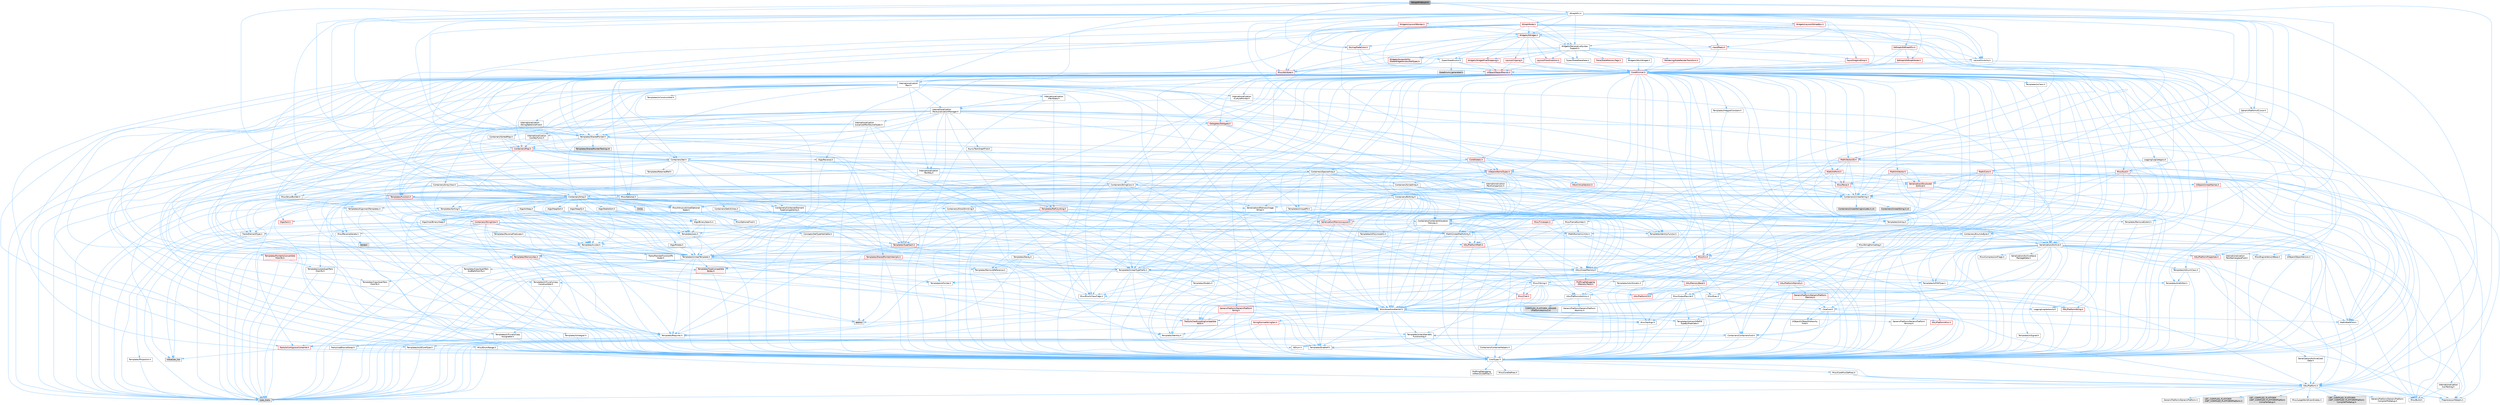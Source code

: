digraph "SGraphPinEnum.h"
{
 // INTERACTIVE_SVG=YES
 // LATEX_PDF_SIZE
  bgcolor="transparent";
  edge [fontname=Helvetica,fontsize=10,labelfontname=Helvetica,labelfontsize=10];
  node [fontname=Helvetica,fontsize=10,shape=box,height=0.2,width=0.4];
  Node1 [id="Node000001",label="SGraphPinEnum.h",height=0.2,width=0.4,color="gray40", fillcolor="grey60", style="filled", fontcolor="black",tooltip=" "];
  Node1 -> Node2 [id="edge1_Node000001_Node000002",color="steelblue1",style="solid",tooltip=" "];
  Node2 [id="Node000002",label="Containers/Array.h",height=0.2,width=0.4,color="grey40", fillcolor="white", style="filled",URL="$df/dd0/Array_8h.html",tooltip=" "];
  Node2 -> Node3 [id="edge2_Node000002_Node000003",color="steelblue1",style="solid",tooltip=" "];
  Node3 [id="Node000003",label="CoreTypes.h",height=0.2,width=0.4,color="grey40", fillcolor="white", style="filled",URL="$dc/dec/CoreTypes_8h.html",tooltip=" "];
  Node3 -> Node4 [id="edge3_Node000003_Node000004",color="steelblue1",style="solid",tooltip=" "];
  Node4 [id="Node000004",label="HAL/Platform.h",height=0.2,width=0.4,color="grey40", fillcolor="white", style="filled",URL="$d9/dd0/Platform_8h.html",tooltip=" "];
  Node4 -> Node5 [id="edge4_Node000004_Node000005",color="steelblue1",style="solid",tooltip=" "];
  Node5 [id="Node000005",label="Misc/Build.h",height=0.2,width=0.4,color="grey40", fillcolor="white", style="filled",URL="$d3/dbb/Build_8h.html",tooltip=" "];
  Node4 -> Node6 [id="edge5_Node000004_Node000006",color="steelblue1",style="solid",tooltip=" "];
  Node6 [id="Node000006",label="Misc/LargeWorldCoordinates.h",height=0.2,width=0.4,color="grey40", fillcolor="white", style="filled",URL="$d2/dcb/LargeWorldCoordinates_8h.html",tooltip=" "];
  Node4 -> Node7 [id="edge6_Node000004_Node000007",color="steelblue1",style="solid",tooltip=" "];
  Node7 [id="Node000007",label="type_traits",height=0.2,width=0.4,color="grey60", fillcolor="#E0E0E0", style="filled",tooltip=" "];
  Node4 -> Node8 [id="edge7_Node000004_Node000008",color="steelblue1",style="solid",tooltip=" "];
  Node8 [id="Node000008",label="PreprocessorHelpers.h",height=0.2,width=0.4,color="grey40", fillcolor="white", style="filled",URL="$db/ddb/PreprocessorHelpers_8h.html",tooltip=" "];
  Node4 -> Node9 [id="edge8_Node000004_Node000009",color="steelblue1",style="solid",tooltip=" "];
  Node9 [id="Node000009",label="UBT_COMPILED_PLATFORM\l/UBT_COMPILED_PLATFORMPlatform\lCompilerPreSetup.h",height=0.2,width=0.4,color="grey60", fillcolor="#E0E0E0", style="filled",tooltip=" "];
  Node4 -> Node10 [id="edge9_Node000004_Node000010",color="steelblue1",style="solid",tooltip=" "];
  Node10 [id="Node000010",label="GenericPlatform/GenericPlatform\lCompilerPreSetup.h",height=0.2,width=0.4,color="grey40", fillcolor="white", style="filled",URL="$d9/dc8/GenericPlatformCompilerPreSetup_8h.html",tooltip=" "];
  Node4 -> Node11 [id="edge10_Node000004_Node000011",color="steelblue1",style="solid",tooltip=" "];
  Node11 [id="Node000011",label="GenericPlatform/GenericPlatform.h",height=0.2,width=0.4,color="grey40", fillcolor="white", style="filled",URL="$d6/d84/GenericPlatform_8h.html",tooltip=" "];
  Node4 -> Node12 [id="edge11_Node000004_Node000012",color="steelblue1",style="solid",tooltip=" "];
  Node12 [id="Node000012",label="UBT_COMPILED_PLATFORM\l/UBT_COMPILED_PLATFORMPlatform.h",height=0.2,width=0.4,color="grey60", fillcolor="#E0E0E0", style="filled",tooltip=" "];
  Node4 -> Node13 [id="edge12_Node000004_Node000013",color="steelblue1",style="solid",tooltip=" "];
  Node13 [id="Node000013",label="UBT_COMPILED_PLATFORM\l/UBT_COMPILED_PLATFORMPlatform\lCompilerSetup.h",height=0.2,width=0.4,color="grey60", fillcolor="#E0E0E0", style="filled",tooltip=" "];
  Node3 -> Node14 [id="edge13_Node000003_Node000014",color="steelblue1",style="solid",tooltip=" "];
  Node14 [id="Node000014",label="ProfilingDebugging\l/UMemoryDefines.h",height=0.2,width=0.4,color="grey40", fillcolor="white", style="filled",URL="$d2/da2/UMemoryDefines_8h.html",tooltip=" "];
  Node3 -> Node15 [id="edge14_Node000003_Node000015",color="steelblue1",style="solid",tooltip=" "];
  Node15 [id="Node000015",label="Misc/CoreMiscDefines.h",height=0.2,width=0.4,color="grey40", fillcolor="white", style="filled",URL="$da/d38/CoreMiscDefines_8h.html",tooltip=" "];
  Node15 -> Node4 [id="edge15_Node000015_Node000004",color="steelblue1",style="solid",tooltip=" "];
  Node15 -> Node8 [id="edge16_Node000015_Node000008",color="steelblue1",style="solid",tooltip=" "];
  Node3 -> Node16 [id="edge17_Node000003_Node000016",color="steelblue1",style="solid",tooltip=" "];
  Node16 [id="Node000016",label="Misc/CoreDefines.h",height=0.2,width=0.4,color="grey40", fillcolor="white", style="filled",URL="$d3/dd2/CoreDefines_8h.html",tooltip=" "];
  Node2 -> Node17 [id="edge18_Node000002_Node000017",color="steelblue1",style="solid",tooltip=" "];
  Node17 [id="Node000017",label="Misc/AssertionMacros.h",height=0.2,width=0.4,color="grey40", fillcolor="white", style="filled",URL="$d0/dfa/AssertionMacros_8h.html",tooltip=" "];
  Node17 -> Node3 [id="edge19_Node000017_Node000003",color="steelblue1",style="solid",tooltip=" "];
  Node17 -> Node4 [id="edge20_Node000017_Node000004",color="steelblue1",style="solid",tooltip=" "];
  Node17 -> Node18 [id="edge21_Node000017_Node000018",color="steelblue1",style="solid",tooltip=" "];
  Node18 [id="Node000018",label="HAL/PlatformMisc.h",height=0.2,width=0.4,color="red", fillcolor="#FFF0F0", style="filled",URL="$d0/df5/PlatformMisc_8h.html",tooltip=" "];
  Node18 -> Node3 [id="edge22_Node000018_Node000003",color="steelblue1",style="solid",tooltip=" "];
  Node17 -> Node8 [id="edge23_Node000017_Node000008",color="steelblue1",style="solid",tooltip=" "];
  Node17 -> Node54 [id="edge24_Node000017_Node000054",color="steelblue1",style="solid",tooltip=" "];
  Node54 [id="Node000054",label="Templates/EnableIf.h",height=0.2,width=0.4,color="grey40", fillcolor="white", style="filled",URL="$d7/d60/EnableIf_8h.html",tooltip=" "];
  Node54 -> Node3 [id="edge25_Node000054_Node000003",color="steelblue1",style="solid",tooltip=" "];
  Node17 -> Node55 [id="edge26_Node000017_Node000055",color="steelblue1",style="solid",tooltip=" "];
  Node55 [id="Node000055",label="Templates/IsArrayOrRefOf\lTypeByPredicate.h",height=0.2,width=0.4,color="grey40", fillcolor="white", style="filled",URL="$d6/da1/IsArrayOrRefOfTypeByPredicate_8h.html",tooltip=" "];
  Node55 -> Node3 [id="edge27_Node000055_Node000003",color="steelblue1",style="solid",tooltip=" "];
  Node17 -> Node56 [id="edge28_Node000017_Node000056",color="steelblue1",style="solid",tooltip=" "];
  Node56 [id="Node000056",label="Templates/IsValidVariadic\lFunctionArg.h",height=0.2,width=0.4,color="grey40", fillcolor="white", style="filled",URL="$d0/dc8/IsValidVariadicFunctionArg_8h.html",tooltip=" "];
  Node56 -> Node3 [id="edge29_Node000056_Node000003",color="steelblue1",style="solid",tooltip=" "];
  Node56 -> Node57 [id="edge30_Node000056_Node000057",color="steelblue1",style="solid",tooltip=" "];
  Node57 [id="Node000057",label="IsEnum.h",height=0.2,width=0.4,color="grey40", fillcolor="white", style="filled",URL="$d4/de5/IsEnum_8h.html",tooltip=" "];
  Node56 -> Node7 [id="edge31_Node000056_Node000007",color="steelblue1",style="solid",tooltip=" "];
  Node17 -> Node58 [id="edge32_Node000017_Node000058",color="steelblue1",style="solid",tooltip=" "];
  Node58 [id="Node000058",label="Traits/IsCharEncodingCompatible\lWith.h",height=0.2,width=0.4,color="red", fillcolor="#FFF0F0", style="filled",URL="$df/dd1/IsCharEncodingCompatibleWith_8h.html",tooltip=" "];
  Node58 -> Node7 [id="edge33_Node000058_Node000007",color="steelblue1",style="solid",tooltip=" "];
  Node17 -> Node60 [id="edge34_Node000017_Node000060",color="steelblue1",style="solid",tooltip=" "];
  Node60 [id="Node000060",label="Misc/VarArgs.h",height=0.2,width=0.4,color="grey40", fillcolor="white", style="filled",URL="$d5/d6f/VarArgs_8h.html",tooltip=" "];
  Node60 -> Node3 [id="edge35_Node000060_Node000003",color="steelblue1",style="solid",tooltip=" "];
  Node17 -> Node61 [id="edge36_Node000017_Node000061",color="steelblue1",style="solid",tooltip=" "];
  Node61 [id="Node000061",label="String/FormatStringSan.h",height=0.2,width=0.4,color="red", fillcolor="#FFF0F0", style="filled",URL="$d3/d8b/FormatStringSan_8h.html",tooltip=" "];
  Node61 -> Node7 [id="edge37_Node000061_Node000007",color="steelblue1",style="solid",tooltip=" "];
  Node61 -> Node3 [id="edge38_Node000061_Node000003",color="steelblue1",style="solid",tooltip=" "];
  Node61 -> Node62 [id="edge39_Node000061_Node000062",color="steelblue1",style="solid",tooltip=" "];
  Node62 [id="Node000062",label="Templates/Requires.h",height=0.2,width=0.4,color="grey40", fillcolor="white", style="filled",URL="$dc/d96/Requires_8h.html",tooltip=" "];
  Node62 -> Node54 [id="edge40_Node000062_Node000054",color="steelblue1",style="solid",tooltip=" "];
  Node62 -> Node7 [id="edge41_Node000062_Node000007",color="steelblue1",style="solid",tooltip=" "];
  Node61 -> Node63 [id="edge42_Node000061_Node000063",color="steelblue1",style="solid",tooltip=" "];
  Node63 [id="Node000063",label="Templates/Identity.h",height=0.2,width=0.4,color="grey40", fillcolor="white", style="filled",URL="$d0/dd5/Identity_8h.html",tooltip=" "];
  Node61 -> Node56 [id="edge43_Node000061_Node000056",color="steelblue1",style="solid",tooltip=" "];
  Node61 -> Node26 [id="edge44_Node000061_Node000026",color="steelblue1",style="solid",tooltip=" "];
  Node26 [id="Node000026",label="Containers/ContainersFwd.h",height=0.2,width=0.4,color="grey40", fillcolor="white", style="filled",URL="$d4/d0a/ContainersFwd_8h.html",tooltip=" "];
  Node26 -> Node4 [id="edge45_Node000026_Node000004",color="steelblue1",style="solid",tooltip=" "];
  Node26 -> Node3 [id="edge46_Node000026_Node000003",color="steelblue1",style="solid",tooltip=" "];
  Node26 -> Node23 [id="edge47_Node000026_Node000023",color="steelblue1",style="solid",tooltip=" "];
  Node23 [id="Node000023",label="Traits/IsContiguousContainer.h",height=0.2,width=0.4,color="red", fillcolor="#FFF0F0", style="filled",URL="$d5/d3c/IsContiguousContainer_8h.html",tooltip=" "];
  Node23 -> Node3 [id="edge48_Node000023_Node000003",color="steelblue1",style="solid",tooltip=" "];
  Node23 -> Node22 [id="edge49_Node000023_Node000022",color="steelblue1",style="solid",tooltip=" "];
  Node22 [id="Node000022",label="initializer_list",height=0.2,width=0.4,color="grey60", fillcolor="#E0E0E0", style="filled",tooltip=" "];
  Node17 -> Node67 [id="edge50_Node000017_Node000067",color="steelblue1",style="solid",tooltip=" "];
  Node67 [id="Node000067",label="atomic",height=0.2,width=0.4,color="grey60", fillcolor="#E0E0E0", style="filled",tooltip=" "];
  Node2 -> Node68 [id="edge51_Node000002_Node000068",color="steelblue1",style="solid",tooltip=" "];
  Node68 [id="Node000068",label="Misc/IntrusiveUnsetOptional\lState.h",height=0.2,width=0.4,color="grey40", fillcolor="white", style="filled",URL="$d2/d0a/IntrusiveUnsetOptionalState_8h.html",tooltip=" "];
  Node68 -> Node69 [id="edge52_Node000068_Node000069",color="steelblue1",style="solid",tooltip=" "];
  Node69 [id="Node000069",label="Misc/OptionalFwd.h",height=0.2,width=0.4,color="grey40", fillcolor="white", style="filled",URL="$dc/d50/OptionalFwd_8h.html",tooltip=" "];
  Node2 -> Node70 [id="edge53_Node000002_Node000070",color="steelblue1",style="solid",tooltip=" "];
  Node70 [id="Node000070",label="Misc/ReverseIterate.h",height=0.2,width=0.4,color="grey40", fillcolor="white", style="filled",URL="$db/de3/ReverseIterate_8h.html",tooltip=" "];
  Node70 -> Node4 [id="edge54_Node000070_Node000004",color="steelblue1",style="solid",tooltip=" "];
  Node70 -> Node71 [id="edge55_Node000070_Node000071",color="steelblue1",style="solid",tooltip=" "];
  Node71 [id="Node000071",label="iterator",height=0.2,width=0.4,color="grey60", fillcolor="#E0E0E0", style="filled",tooltip=" "];
  Node2 -> Node72 [id="edge56_Node000002_Node000072",color="steelblue1",style="solid",tooltip=" "];
  Node72 [id="Node000072",label="HAL/UnrealMemory.h",height=0.2,width=0.4,color="grey40", fillcolor="white", style="filled",URL="$d9/d96/UnrealMemory_8h.html",tooltip=" "];
  Node72 -> Node3 [id="edge57_Node000072_Node000003",color="steelblue1",style="solid",tooltip=" "];
  Node72 -> Node73 [id="edge58_Node000072_Node000073",color="steelblue1",style="solid",tooltip=" "];
  Node73 [id="Node000073",label="GenericPlatform/GenericPlatform\lMemory.h",height=0.2,width=0.4,color="red", fillcolor="#FFF0F0", style="filled",URL="$dd/d22/GenericPlatformMemory_8h.html",tooltip=" "];
  Node73 -> Node25 [id="edge59_Node000073_Node000025",color="steelblue1",style="solid",tooltip=" "];
  Node25 [id="Node000025",label="CoreFwd.h",height=0.2,width=0.4,color="grey40", fillcolor="white", style="filled",URL="$d1/d1e/CoreFwd_8h.html",tooltip=" "];
  Node25 -> Node3 [id="edge60_Node000025_Node000003",color="steelblue1",style="solid",tooltip=" "];
  Node25 -> Node26 [id="edge61_Node000025_Node000026",color="steelblue1",style="solid",tooltip=" "];
  Node25 -> Node27 [id="edge62_Node000025_Node000027",color="steelblue1",style="solid",tooltip=" "];
  Node27 [id="Node000027",label="Math/MathFwd.h",height=0.2,width=0.4,color="grey40", fillcolor="white", style="filled",URL="$d2/d10/MathFwd_8h.html",tooltip=" "];
  Node27 -> Node4 [id="edge63_Node000027_Node000004",color="steelblue1",style="solid",tooltip=" "];
  Node25 -> Node28 [id="edge64_Node000025_Node000028",color="steelblue1",style="solid",tooltip=" "];
  Node28 [id="Node000028",label="UObject/UObjectHierarchy\lFwd.h",height=0.2,width=0.4,color="grey40", fillcolor="white", style="filled",URL="$d3/d13/UObjectHierarchyFwd_8h.html",tooltip=" "];
  Node73 -> Node3 [id="edge65_Node000073_Node000003",color="steelblue1",style="solid",tooltip=" "];
  Node73 -> Node74 [id="edge66_Node000073_Node000074",color="steelblue1",style="solid",tooltip=" "];
  Node74 [id="Node000074",label="HAL/PlatformString.h",height=0.2,width=0.4,color="red", fillcolor="#FFF0F0", style="filled",URL="$db/db5/PlatformString_8h.html",tooltip=" "];
  Node74 -> Node3 [id="edge67_Node000074_Node000003",color="steelblue1",style="solid",tooltip=" "];
  Node72 -> Node76 [id="edge68_Node000072_Node000076",color="steelblue1",style="solid",tooltip=" "];
  Node76 [id="Node000076",label="HAL/MemoryBase.h",height=0.2,width=0.4,color="red", fillcolor="#FFF0F0", style="filled",URL="$d6/d9f/MemoryBase_8h.html",tooltip=" "];
  Node76 -> Node3 [id="edge69_Node000076_Node000003",color="steelblue1",style="solid",tooltip=" "];
  Node76 -> Node47 [id="edge70_Node000076_Node000047",color="steelblue1",style="solid",tooltip=" "];
  Node47 [id="Node000047",label="HAL/PlatformAtomics.h",height=0.2,width=0.4,color="grey40", fillcolor="white", style="filled",URL="$d3/d36/PlatformAtomics_8h.html",tooltip=" "];
  Node47 -> Node3 [id="edge71_Node000047_Node000003",color="steelblue1",style="solid",tooltip=" "];
  Node47 -> Node48 [id="edge72_Node000047_Node000048",color="steelblue1",style="solid",tooltip=" "];
  Node48 [id="Node000048",label="GenericPlatform/GenericPlatform\lAtomics.h",height=0.2,width=0.4,color="grey40", fillcolor="white", style="filled",URL="$da/d72/GenericPlatformAtomics_8h.html",tooltip=" "];
  Node48 -> Node3 [id="edge73_Node000048_Node000003",color="steelblue1",style="solid",tooltip=" "];
  Node47 -> Node49 [id="edge74_Node000047_Node000049",color="steelblue1",style="solid",tooltip=" "];
  Node49 [id="Node000049",label="COMPILED_PLATFORM_HEADER\l(PlatformAtomics.h)",height=0.2,width=0.4,color="grey60", fillcolor="#E0E0E0", style="filled",tooltip=" "];
  Node76 -> Node30 [id="edge75_Node000076_Node000030",color="steelblue1",style="solid",tooltip=" "];
  Node30 [id="Node000030",label="HAL/PlatformCrt.h",height=0.2,width=0.4,color="red", fillcolor="#FFF0F0", style="filled",URL="$d8/d75/PlatformCrt_8h.html",tooltip=" "];
  Node76 -> Node77 [id="edge76_Node000076_Node000077",color="steelblue1",style="solid",tooltip=" "];
  Node77 [id="Node000077",label="Misc/Exec.h",height=0.2,width=0.4,color="grey40", fillcolor="white", style="filled",URL="$de/ddb/Exec_8h.html",tooltip=" "];
  Node77 -> Node3 [id="edge77_Node000077_Node000003",color="steelblue1",style="solid",tooltip=" "];
  Node77 -> Node17 [id="edge78_Node000077_Node000017",color="steelblue1",style="solid",tooltip=" "];
  Node76 -> Node78 [id="edge79_Node000076_Node000078",color="steelblue1",style="solid",tooltip=" "];
  Node78 [id="Node000078",label="Misc/OutputDevice.h",height=0.2,width=0.4,color="grey40", fillcolor="white", style="filled",URL="$d7/d32/OutputDevice_8h.html",tooltip=" "];
  Node78 -> Node25 [id="edge80_Node000078_Node000025",color="steelblue1",style="solid",tooltip=" "];
  Node78 -> Node3 [id="edge81_Node000078_Node000003",color="steelblue1",style="solid",tooltip=" "];
  Node78 -> Node79 [id="edge82_Node000078_Node000079",color="steelblue1",style="solid",tooltip=" "];
  Node79 [id="Node000079",label="Logging/LogVerbosity.h",height=0.2,width=0.4,color="grey40", fillcolor="white", style="filled",URL="$d2/d8f/LogVerbosity_8h.html",tooltip=" "];
  Node79 -> Node3 [id="edge83_Node000079_Node000003",color="steelblue1",style="solid",tooltip=" "];
  Node78 -> Node60 [id="edge84_Node000078_Node000060",color="steelblue1",style="solid",tooltip=" "];
  Node78 -> Node55 [id="edge85_Node000078_Node000055",color="steelblue1",style="solid",tooltip=" "];
  Node78 -> Node56 [id="edge86_Node000078_Node000056",color="steelblue1",style="solid",tooltip=" "];
  Node78 -> Node58 [id="edge87_Node000078_Node000058",color="steelblue1",style="solid",tooltip=" "];
  Node72 -> Node89 [id="edge88_Node000072_Node000089",color="steelblue1",style="solid",tooltip=" "];
  Node89 [id="Node000089",label="HAL/PlatformMemory.h",height=0.2,width=0.4,color="red", fillcolor="#FFF0F0", style="filled",URL="$de/d68/PlatformMemory_8h.html",tooltip=" "];
  Node89 -> Node3 [id="edge89_Node000089_Node000003",color="steelblue1",style="solid",tooltip=" "];
  Node89 -> Node73 [id="edge90_Node000089_Node000073",color="steelblue1",style="solid",tooltip=" "];
  Node72 -> Node91 [id="edge91_Node000072_Node000091",color="steelblue1",style="solid",tooltip=" "];
  Node91 [id="Node000091",label="ProfilingDebugging\l/MemoryTrace.h",height=0.2,width=0.4,color="red", fillcolor="#FFF0F0", style="filled",URL="$da/dd7/MemoryTrace_8h.html",tooltip=" "];
  Node91 -> Node4 [id="edge92_Node000091_Node000004",color="steelblue1",style="solid",tooltip=" "];
  Node91 -> Node42 [id="edge93_Node000091_Node000042",color="steelblue1",style="solid",tooltip=" "];
  Node42 [id="Node000042",label="Misc/EnumClassFlags.h",height=0.2,width=0.4,color="grey40", fillcolor="white", style="filled",URL="$d8/de7/EnumClassFlags_8h.html",tooltip=" "];
  Node72 -> Node92 [id="edge94_Node000072_Node000092",color="steelblue1",style="solid",tooltip=" "];
  Node92 [id="Node000092",label="Templates/IsPointer.h",height=0.2,width=0.4,color="grey40", fillcolor="white", style="filled",URL="$d7/d05/IsPointer_8h.html",tooltip=" "];
  Node92 -> Node3 [id="edge95_Node000092_Node000003",color="steelblue1",style="solid",tooltip=" "];
  Node2 -> Node93 [id="edge96_Node000002_Node000093",color="steelblue1",style="solid",tooltip=" "];
  Node93 [id="Node000093",label="Templates/UnrealTypeTraits.h",height=0.2,width=0.4,color="grey40", fillcolor="white", style="filled",URL="$d2/d2d/UnrealTypeTraits_8h.html",tooltip=" "];
  Node93 -> Node3 [id="edge97_Node000093_Node000003",color="steelblue1",style="solid",tooltip=" "];
  Node93 -> Node92 [id="edge98_Node000093_Node000092",color="steelblue1",style="solid",tooltip=" "];
  Node93 -> Node17 [id="edge99_Node000093_Node000017",color="steelblue1",style="solid",tooltip=" "];
  Node93 -> Node85 [id="edge100_Node000093_Node000085",color="steelblue1",style="solid",tooltip=" "];
  Node85 [id="Node000085",label="Templates/AndOrNot.h",height=0.2,width=0.4,color="grey40", fillcolor="white", style="filled",URL="$db/d0a/AndOrNot_8h.html",tooltip=" "];
  Node85 -> Node3 [id="edge101_Node000085_Node000003",color="steelblue1",style="solid",tooltip=" "];
  Node93 -> Node54 [id="edge102_Node000093_Node000054",color="steelblue1",style="solid",tooltip=" "];
  Node93 -> Node94 [id="edge103_Node000093_Node000094",color="steelblue1",style="solid",tooltip=" "];
  Node94 [id="Node000094",label="Templates/IsArithmetic.h",height=0.2,width=0.4,color="grey40", fillcolor="white", style="filled",URL="$d2/d5d/IsArithmetic_8h.html",tooltip=" "];
  Node94 -> Node3 [id="edge104_Node000094_Node000003",color="steelblue1",style="solid",tooltip=" "];
  Node93 -> Node57 [id="edge105_Node000093_Node000057",color="steelblue1",style="solid",tooltip=" "];
  Node93 -> Node95 [id="edge106_Node000093_Node000095",color="steelblue1",style="solid",tooltip=" "];
  Node95 [id="Node000095",label="Templates/Models.h",height=0.2,width=0.4,color="grey40", fillcolor="white", style="filled",URL="$d3/d0c/Models_8h.html",tooltip=" "];
  Node95 -> Node63 [id="edge107_Node000095_Node000063",color="steelblue1",style="solid",tooltip=" "];
  Node93 -> Node96 [id="edge108_Node000093_Node000096",color="steelblue1",style="solid",tooltip=" "];
  Node96 [id="Node000096",label="Templates/IsPODType.h",height=0.2,width=0.4,color="grey40", fillcolor="white", style="filled",URL="$d7/db1/IsPODType_8h.html",tooltip=" "];
  Node96 -> Node3 [id="edge109_Node000096_Node000003",color="steelblue1",style="solid",tooltip=" "];
  Node93 -> Node97 [id="edge110_Node000093_Node000097",color="steelblue1",style="solid",tooltip=" "];
  Node97 [id="Node000097",label="Templates/IsUECoreType.h",height=0.2,width=0.4,color="grey40", fillcolor="white", style="filled",URL="$d1/db8/IsUECoreType_8h.html",tooltip=" "];
  Node97 -> Node3 [id="edge111_Node000097_Node000003",color="steelblue1",style="solid",tooltip=" "];
  Node97 -> Node7 [id="edge112_Node000097_Node000007",color="steelblue1",style="solid",tooltip=" "];
  Node93 -> Node86 [id="edge113_Node000093_Node000086",color="steelblue1",style="solid",tooltip=" "];
  Node86 [id="Node000086",label="Templates/IsTriviallyCopy\lConstructible.h",height=0.2,width=0.4,color="grey40", fillcolor="white", style="filled",URL="$d3/d78/IsTriviallyCopyConstructible_8h.html",tooltip=" "];
  Node86 -> Node3 [id="edge114_Node000086_Node000003",color="steelblue1",style="solid",tooltip=" "];
  Node86 -> Node7 [id="edge115_Node000086_Node000007",color="steelblue1",style="solid",tooltip=" "];
  Node2 -> Node98 [id="edge116_Node000002_Node000098",color="steelblue1",style="solid",tooltip=" "];
  Node98 [id="Node000098",label="Templates/UnrealTemplate.h",height=0.2,width=0.4,color="grey40", fillcolor="white", style="filled",URL="$d4/d24/UnrealTemplate_8h.html",tooltip=" "];
  Node98 -> Node3 [id="edge117_Node000098_Node000003",color="steelblue1",style="solid",tooltip=" "];
  Node98 -> Node92 [id="edge118_Node000098_Node000092",color="steelblue1",style="solid",tooltip=" "];
  Node98 -> Node72 [id="edge119_Node000098_Node000072",color="steelblue1",style="solid",tooltip=" "];
  Node98 -> Node99 [id="edge120_Node000098_Node000099",color="steelblue1",style="solid",tooltip=" "];
  Node99 [id="Node000099",label="Templates/CopyQualifiers\lAndRefsFromTo.h",height=0.2,width=0.4,color="grey40", fillcolor="white", style="filled",URL="$d3/db3/CopyQualifiersAndRefsFromTo_8h.html",tooltip=" "];
  Node99 -> Node100 [id="edge121_Node000099_Node000100",color="steelblue1",style="solid",tooltip=" "];
  Node100 [id="Node000100",label="Templates/CopyQualifiers\lFromTo.h",height=0.2,width=0.4,color="grey40", fillcolor="white", style="filled",URL="$d5/db4/CopyQualifiersFromTo_8h.html",tooltip=" "];
  Node98 -> Node93 [id="edge122_Node000098_Node000093",color="steelblue1",style="solid",tooltip=" "];
  Node98 -> Node101 [id="edge123_Node000098_Node000101",color="steelblue1",style="solid",tooltip=" "];
  Node101 [id="Node000101",label="Templates/RemoveReference.h",height=0.2,width=0.4,color="grey40", fillcolor="white", style="filled",URL="$da/dbe/RemoveReference_8h.html",tooltip=" "];
  Node101 -> Node3 [id="edge124_Node000101_Node000003",color="steelblue1",style="solid",tooltip=" "];
  Node98 -> Node62 [id="edge125_Node000098_Node000062",color="steelblue1",style="solid",tooltip=" "];
  Node98 -> Node102 [id="edge126_Node000098_Node000102",color="steelblue1",style="solid",tooltip=" "];
  Node102 [id="Node000102",label="Templates/TypeCompatible\lBytes.h",height=0.2,width=0.4,color="red", fillcolor="#FFF0F0", style="filled",URL="$df/d0a/TypeCompatibleBytes_8h.html",tooltip=" "];
  Node102 -> Node3 [id="edge127_Node000102_Node000003",color="steelblue1",style="solid",tooltip=" "];
  Node102 -> Node7 [id="edge128_Node000102_Node000007",color="steelblue1",style="solid",tooltip=" "];
  Node98 -> Node63 [id="edge129_Node000098_Node000063",color="steelblue1",style="solid",tooltip=" "];
  Node98 -> Node23 [id="edge130_Node000098_Node000023",color="steelblue1",style="solid",tooltip=" "];
  Node98 -> Node103 [id="edge131_Node000098_Node000103",color="steelblue1",style="solid",tooltip=" "];
  Node103 [id="Node000103",label="Traits/UseBitwiseSwap.h",height=0.2,width=0.4,color="grey40", fillcolor="white", style="filled",URL="$db/df3/UseBitwiseSwap_8h.html",tooltip=" "];
  Node103 -> Node3 [id="edge132_Node000103_Node000003",color="steelblue1",style="solid",tooltip=" "];
  Node103 -> Node7 [id="edge133_Node000103_Node000007",color="steelblue1",style="solid",tooltip=" "];
  Node98 -> Node7 [id="edge134_Node000098_Node000007",color="steelblue1",style="solid",tooltip=" "];
  Node2 -> Node104 [id="edge135_Node000002_Node000104",color="steelblue1",style="solid",tooltip=" "];
  Node104 [id="Node000104",label="Containers/AllowShrinking.h",height=0.2,width=0.4,color="grey40", fillcolor="white", style="filled",URL="$d7/d1a/AllowShrinking_8h.html",tooltip=" "];
  Node104 -> Node3 [id="edge136_Node000104_Node000003",color="steelblue1",style="solid",tooltip=" "];
  Node2 -> Node105 [id="edge137_Node000002_Node000105",color="steelblue1",style="solid",tooltip=" "];
  Node105 [id="Node000105",label="Containers/ContainerAllocation\lPolicies.h",height=0.2,width=0.4,color="grey40", fillcolor="white", style="filled",URL="$d7/dff/ContainerAllocationPolicies_8h.html",tooltip=" "];
  Node105 -> Node3 [id="edge138_Node000105_Node000003",color="steelblue1",style="solid",tooltip=" "];
  Node105 -> Node106 [id="edge139_Node000105_Node000106",color="steelblue1",style="solid",tooltip=" "];
  Node106 [id="Node000106",label="Containers/ContainerHelpers.h",height=0.2,width=0.4,color="grey40", fillcolor="white", style="filled",URL="$d7/d33/ContainerHelpers_8h.html",tooltip=" "];
  Node106 -> Node3 [id="edge140_Node000106_Node000003",color="steelblue1",style="solid",tooltip=" "];
  Node105 -> Node105 [id="edge141_Node000105_Node000105",color="steelblue1",style="solid",tooltip=" "];
  Node105 -> Node107 [id="edge142_Node000105_Node000107",color="steelblue1",style="solid",tooltip=" "];
  Node107 [id="Node000107",label="HAL/PlatformMath.h",height=0.2,width=0.4,color="red", fillcolor="#FFF0F0", style="filled",URL="$dc/d53/PlatformMath_8h.html",tooltip=" "];
  Node107 -> Node3 [id="edge143_Node000107_Node000003",color="steelblue1",style="solid",tooltip=" "];
  Node105 -> Node72 [id="edge144_Node000105_Node000072",color="steelblue1",style="solid",tooltip=" "];
  Node105 -> Node40 [id="edge145_Node000105_Node000040",color="steelblue1",style="solid",tooltip=" "];
  Node40 [id="Node000040",label="Math/NumericLimits.h",height=0.2,width=0.4,color="grey40", fillcolor="white", style="filled",URL="$df/d1b/NumericLimits_8h.html",tooltip=" "];
  Node40 -> Node3 [id="edge146_Node000040_Node000003",color="steelblue1",style="solid",tooltip=" "];
  Node105 -> Node17 [id="edge147_Node000105_Node000017",color="steelblue1",style="solid",tooltip=" "];
  Node105 -> Node115 [id="edge148_Node000105_Node000115",color="steelblue1",style="solid",tooltip=" "];
  Node115 [id="Node000115",label="Templates/IsPolymorphic.h",height=0.2,width=0.4,color="grey40", fillcolor="white", style="filled",URL="$dc/d20/IsPolymorphic_8h.html",tooltip=" "];
  Node105 -> Node116 [id="edge149_Node000105_Node000116",color="steelblue1",style="solid",tooltip=" "];
  Node116 [id="Node000116",label="Templates/MemoryOps.h",height=0.2,width=0.4,color="red", fillcolor="#FFF0F0", style="filled",URL="$db/dea/MemoryOps_8h.html",tooltip=" "];
  Node116 -> Node3 [id="edge150_Node000116_Node000003",color="steelblue1",style="solid",tooltip=" "];
  Node116 -> Node72 [id="edge151_Node000116_Node000072",color="steelblue1",style="solid",tooltip=" "];
  Node116 -> Node87 [id="edge152_Node000116_Node000087",color="steelblue1",style="solid",tooltip=" "];
  Node87 [id="Node000087",label="Templates/IsTriviallyCopy\lAssignable.h",height=0.2,width=0.4,color="grey40", fillcolor="white", style="filled",URL="$d2/df2/IsTriviallyCopyAssignable_8h.html",tooltip=" "];
  Node87 -> Node3 [id="edge153_Node000087_Node000003",color="steelblue1",style="solid",tooltip=" "];
  Node87 -> Node7 [id="edge154_Node000087_Node000007",color="steelblue1",style="solid",tooltip=" "];
  Node116 -> Node86 [id="edge155_Node000116_Node000086",color="steelblue1",style="solid",tooltip=" "];
  Node116 -> Node62 [id="edge156_Node000116_Node000062",color="steelblue1",style="solid",tooltip=" "];
  Node116 -> Node93 [id="edge157_Node000116_Node000093",color="steelblue1",style="solid",tooltip=" "];
  Node116 -> Node103 [id="edge158_Node000116_Node000103",color="steelblue1",style="solid",tooltip=" "];
  Node116 -> Node7 [id="edge159_Node000116_Node000007",color="steelblue1",style="solid",tooltip=" "];
  Node105 -> Node102 [id="edge160_Node000105_Node000102",color="steelblue1",style="solid",tooltip=" "];
  Node105 -> Node7 [id="edge161_Node000105_Node000007",color="steelblue1",style="solid",tooltip=" "];
  Node2 -> Node117 [id="edge162_Node000002_Node000117",color="steelblue1",style="solid",tooltip=" "];
  Node117 [id="Node000117",label="Containers/ContainerElement\lTypeCompatibility.h",height=0.2,width=0.4,color="grey40", fillcolor="white", style="filled",URL="$df/ddf/ContainerElementTypeCompatibility_8h.html",tooltip=" "];
  Node117 -> Node3 [id="edge163_Node000117_Node000003",color="steelblue1",style="solid",tooltip=" "];
  Node117 -> Node93 [id="edge164_Node000117_Node000093",color="steelblue1",style="solid",tooltip=" "];
  Node2 -> Node118 [id="edge165_Node000002_Node000118",color="steelblue1",style="solid",tooltip=" "];
  Node118 [id="Node000118",label="Serialization/Archive.h",height=0.2,width=0.4,color="grey40", fillcolor="white", style="filled",URL="$d7/d3b/Archive_8h.html",tooltip=" "];
  Node118 -> Node25 [id="edge166_Node000118_Node000025",color="steelblue1",style="solid",tooltip=" "];
  Node118 -> Node3 [id="edge167_Node000118_Node000003",color="steelblue1",style="solid",tooltip=" "];
  Node118 -> Node119 [id="edge168_Node000118_Node000119",color="steelblue1",style="solid",tooltip=" "];
  Node119 [id="Node000119",label="HAL/PlatformProperties.h",height=0.2,width=0.4,color="red", fillcolor="#FFF0F0", style="filled",URL="$d9/db0/PlatformProperties_8h.html",tooltip=" "];
  Node119 -> Node3 [id="edge169_Node000119_Node000003",color="steelblue1",style="solid",tooltip=" "];
  Node118 -> Node122 [id="edge170_Node000118_Node000122",color="steelblue1",style="solid",tooltip=" "];
  Node122 [id="Node000122",label="Internationalization\l/TextNamespaceFwd.h",height=0.2,width=0.4,color="grey40", fillcolor="white", style="filled",URL="$d8/d97/TextNamespaceFwd_8h.html",tooltip=" "];
  Node122 -> Node3 [id="edge171_Node000122_Node000003",color="steelblue1",style="solid",tooltip=" "];
  Node118 -> Node27 [id="edge172_Node000118_Node000027",color="steelblue1",style="solid",tooltip=" "];
  Node118 -> Node17 [id="edge173_Node000118_Node000017",color="steelblue1",style="solid",tooltip=" "];
  Node118 -> Node5 [id="edge174_Node000118_Node000005",color="steelblue1",style="solid",tooltip=" "];
  Node118 -> Node41 [id="edge175_Node000118_Node000041",color="steelblue1",style="solid",tooltip=" "];
  Node41 [id="Node000041",label="Misc/CompressionFlags.h",height=0.2,width=0.4,color="grey40", fillcolor="white", style="filled",URL="$d9/d76/CompressionFlags_8h.html",tooltip=" "];
  Node118 -> Node123 [id="edge176_Node000118_Node000123",color="steelblue1",style="solid",tooltip=" "];
  Node123 [id="Node000123",label="Misc/EngineVersionBase.h",height=0.2,width=0.4,color="grey40", fillcolor="white", style="filled",URL="$d5/d2b/EngineVersionBase_8h.html",tooltip=" "];
  Node123 -> Node3 [id="edge177_Node000123_Node000003",color="steelblue1",style="solid",tooltip=" "];
  Node118 -> Node60 [id="edge178_Node000118_Node000060",color="steelblue1",style="solid",tooltip=" "];
  Node118 -> Node124 [id="edge179_Node000118_Node000124",color="steelblue1",style="solid",tooltip=" "];
  Node124 [id="Node000124",label="Serialization/ArchiveCook\lData.h",height=0.2,width=0.4,color="grey40", fillcolor="white", style="filled",URL="$dc/db6/ArchiveCookData_8h.html",tooltip=" "];
  Node124 -> Node4 [id="edge180_Node000124_Node000004",color="steelblue1",style="solid",tooltip=" "];
  Node118 -> Node125 [id="edge181_Node000118_Node000125",color="steelblue1",style="solid",tooltip=" "];
  Node125 [id="Node000125",label="Serialization/ArchiveSave\lPackageData.h",height=0.2,width=0.4,color="grey40", fillcolor="white", style="filled",URL="$d1/d37/ArchiveSavePackageData_8h.html",tooltip=" "];
  Node118 -> Node54 [id="edge182_Node000118_Node000054",color="steelblue1",style="solid",tooltip=" "];
  Node118 -> Node55 [id="edge183_Node000118_Node000055",color="steelblue1",style="solid",tooltip=" "];
  Node118 -> Node126 [id="edge184_Node000118_Node000126",color="steelblue1",style="solid",tooltip=" "];
  Node126 [id="Node000126",label="Templates/IsEnumClass.h",height=0.2,width=0.4,color="grey40", fillcolor="white", style="filled",URL="$d7/d15/IsEnumClass_8h.html",tooltip=" "];
  Node126 -> Node3 [id="edge185_Node000126_Node000003",color="steelblue1",style="solid",tooltip=" "];
  Node126 -> Node85 [id="edge186_Node000126_Node000085",color="steelblue1",style="solid",tooltip=" "];
  Node118 -> Node112 [id="edge187_Node000118_Node000112",color="steelblue1",style="solid",tooltip=" "];
  Node112 [id="Node000112",label="Templates/IsSigned.h",height=0.2,width=0.4,color="grey40", fillcolor="white", style="filled",URL="$d8/dd8/IsSigned_8h.html",tooltip=" "];
  Node112 -> Node3 [id="edge188_Node000112_Node000003",color="steelblue1",style="solid",tooltip=" "];
  Node118 -> Node56 [id="edge189_Node000118_Node000056",color="steelblue1",style="solid",tooltip=" "];
  Node118 -> Node98 [id="edge190_Node000118_Node000098",color="steelblue1",style="solid",tooltip=" "];
  Node118 -> Node58 [id="edge191_Node000118_Node000058",color="steelblue1",style="solid",tooltip=" "];
  Node118 -> Node127 [id="edge192_Node000118_Node000127",color="steelblue1",style="solid",tooltip=" "];
  Node127 [id="Node000127",label="UObject/ObjectVersion.h",height=0.2,width=0.4,color="grey40", fillcolor="white", style="filled",URL="$da/d63/ObjectVersion_8h.html",tooltip=" "];
  Node127 -> Node3 [id="edge193_Node000127_Node000003",color="steelblue1",style="solid",tooltip=" "];
  Node2 -> Node128 [id="edge194_Node000002_Node000128",color="steelblue1",style="solid",tooltip=" "];
  Node128 [id="Node000128",label="Serialization/MemoryImage\lWriter.h",height=0.2,width=0.4,color="grey40", fillcolor="white", style="filled",URL="$d0/d08/MemoryImageWriter_8h.html",tooltip=" "];
  Node128 -> Node3 [id="edge195_Node000128_Node000003",color="steelblue1",style="solid",tooltip=" "];
  Node128 -> Node129 [id="edge196_Node000128_Node000129",color="steelblue1",style="solid",tooltip=" "];
  Node129 [id="Node000129",label="Serialization/MemoryLayout.h",height=0.2,width=0.4,color="red", fillcolor="#FFF0F0", style="filled",URL="$d7/d66/MemoryLayout_8h.html",tooltip=" "];
  Node129 -> Node132 [id="edge197_Node000129_Node000132",color="steelblue1",style="solid",tooltip=" "];
  Node132 [id="Node000132",label="Containers/EnumAsByte.h",height=0.2,width=0.4,color="grey40", fillcolor="white", style="filled",URL="$d6/d9a/EnumAsByte_8h.html",tooltip=" "];
  Node132 -> Node3 [id="edge198_Node000132_Node000003",color="steelblue1",style="solid",tooltip=" "];
  Node132 -> Node96 [id="edge199_Node000132_Node000096",color="steelblue1",style="solid",tooltip=" "];
  Node132 -> Node133 [id="edge200_Node000132_Node000133",color="steelblue1",style="solid",tooltip=" "];
  Node133 [id="Node000133",label="Templates/TypeHash.h",height=0.2,width=0.4,color="red", fillcolor="#FFF0F0", style="filled",URL="$d1/d62/TypeHash_8h.html",tooltip=" "];
  Node133 -> Node3 [id="edge201_Node000133_Node000003",color="steelblue1",style="solid",tooltip=" "];
  Node133 -> Node62 [id="edge202_Node000133_Node000062",color="steelblue1",style="solid",tooltip=" "];
  Node133 -> Node134 [id="edge203_Node000133_Node000134",color="steelblue1",style="solid",tooltip=" "];
  Node134 [id="Node000134",label="Misc/Crc.h",height=0.2,width=0.4,color="red", fillcolor="#FFF0F0", style="filled",URL="$d4/dd2/Crc_8h.html",tooltip=" "];
  Node134 -> Node3 [id="edge204_Node000134_Node000003",color="steelblue1",style="solid",tooltip=" "];
  Node134 -> Node74 [id="edge205_Node000134_Node000074",color="steelblue1",style="solid",tooltip=" "];
  Node134 -> Node17 [id="edge206_Node000134_Node000017",color="steelblue1",style="solid",tooltip=" "];
  Node134 -> Node135 [id="edge207_Node000134_Node000135",color="steelblue1",style="solid",tooltip=" "];
  Node135 [id="Node000135",label="Misc/CString.h",height=0.2,width=0.4,color="grey40", fillcolor="white", style="filled",URL="$d2/d49/CString_8h.html",tooltip=" "];
  Node135 -> Node3 [id="edge208_Node000135_Node000003",color="steelblue1",style="solid",tooltip=" "];
  Node135 -> Node30 [id="edge209_Node000135_Node000030",color="steelblue1",style="solid",tooltip=" "];
  Node135 -> Node74 [id="edge210_Node000135_Node000074",color="steelblue1",style="solid",tooltip=" "];
  Node135 -> Node17 [id="edge211_Node000135_Node000017",color="steelblue1",style="solid",tooltip=" "];
  Node135 -> Node136 [id="edge212_Node000135_Node000136",color="steelblue1",style="solid",tooltip=" "];
  Node136 [id="Node000136",label="Misc/Char.h",height=0.2,width=0.4,color="red", fillcolor="#FFF0F0", style="filled",URL="$d0/d58/Char_8h.html",tooltip=" "];
  Node136 -> Node3 [id="edge213_Node000136_Node000003",color="steelblue1",style="solid",tooltip=" "];
  Node136 -> Node7 [id="edge214_Node000136_Node000007",color="steelblue1",style="solid",tooltip=" "];
  Node135 -> Node60 [id="edge215_Node000135_Node000060",color="steelblue1",style="solid",tooltip=" "];
  Node135 -> Node55 [id="edge216_Node000135_Node000055",color="steelblue1",style="solid",tooltip=" "];
  Node135 -> Node56 [id="edge217_Node000135_Node000056",color="steelblue1",style="solid",tooltip=" "];
  Node135 -> Node58 [id="edge218_Node000135_Node000058",color="steelblue1",style="solid",tooltip=" "];
  Node134 -> Node136 [id="edge219_Node000134_Node000136",color="steelblue1",style="solid",tooltip=" "];
  Node134 -> Node93 [id="edge220_Node000134_Node000093",color="steelblue1",style="solid",tooltip=" "];
  Node133 -> Node7 [id="edge221_Node000133_Node000007",color="steelblue1",style="solid",tooltip=" "];
  Node129 -> Node72 [id="edge222_Node000129_Node000072",color="steelblue1",style="solid",tooltip=" "];
  Node129 -> Node54 [id="edge223_Node000129_Node000054",color="steelblue1",style="solid",tooltip=" "];
  Node129 -> Node115 [id="edge224_Node000129_Node000115",color="steelblue1",style="solid",tooltip=" "];
  Node129 -> Node95 [id="edge225_Node000129_Node000095",color="steelblue1",style="solid",tooltip=" "];
  Node129 -> Node98 [id="edge226_Node000129_Node000098",color="steelblue1",style="solid",tooltip=" "];
  Node2 -> Node142 [id="edge227_Node000002_Node000142",color="steelblue1",style="solid",tooltip=" "];
  Node142 [id="Node000142",label="Algo/Heapify.h",height=0.2,width=0.4,color="grey40", fillcolor="white", style="filled",URL="$d0/d2a/Heapify_8h.html",tooltip=" "];
  Node142 -> Node143 [id="edge228_Node000142_Node000143",color="steelblue1",style="solid",tooltip=" "];
  Node143 [id="Node000143",label="Algo/Impl/BinaryHeap.h",height=0.2,width=0.4,color="grey40", fillcolor="white", style="filled",URL="$d7/da3/Algo_2Impl_2BinaryHeap_8h.html",tooltip=" "];
  Node143 -> Node144 [id="edge229_Node000143_Node000144",color="steelblue1",style="solid",tooltip=" "];
  Node144 [id="Node000144",label="Templates/Invoke.h",height=0.2,width=0.4,color="grey40", fillcolor="white", style="filled",URL="$d7/deb/Invoke_8h.html",tooltip=" "];
  Node144 -> Node3 [id="edge230_Node000144_Node000003",color="steelblue1",style="solid",tooltip=" "];
  Node144 -> Node145 [id="edge231_Node000144_Node000145",color="steelblue1",style="solid",tooltip=" "];
  Node145 [id="Node000145",label="Traits/MemberFunctionPtr\lOuter.h",height=0.2,width=0.4,color="grey40", fillcolor="white", style="filled",URL="$db/da7/MemberFunctionPtrOuter_8h.html",tooltip=" "];
  Node144 -> Node98 [id="edge232_Node000144_Node000098",color="steelblue1",style="solid",tooltip=" "];
  Node144 -> Node7 [id="edge233_Node000144_Node000007",color="steelblue1",style="solid",tooltip=" "];
  Node143 -> Node146 [id="edge234_Node000143_Node000146",color="steelblue1",style="solid",tooltip=" "];
  Node146 [id="Node000146",label="Templates/Projection.h",height=0.2,width=0.4,color="grey40", fillcolor="white", style="filled",URL="$d7/df0/Projection_8h.html",tooltip=" "];
  Node146 -> Node7 [id="edge235_Node000146_Node000007",color="steelblue1",style="solid",tooltip=" "];
  Node143 -> Node147 [id="edge236_Node000143_Node000147",color="steelblue1",style="solid",tooltip=" "];
  Node147 [id="Node000147",label="Templates/ReversePredicate.h",height=0.2,width=0.4,color="grey40", fillcolor="white", style="filled",URL="$d8/d28/ReversePredicate_8h.html",tooltip=" "];
  Node147 -> Node144 [id="edge237_Node000147_Node000144",color="steelblue1",style="solid",tooltip=" "];
  Node147 -> Node98 [id="edge238_Node000147_Node000098",color="steelblue1",style="solid",tooltip=" "];
  Node143 -> Node7 [id="edge239_Node000143_Node000007",color="steelblue1",style="solid",tooltip=" "];
  Node142 -> Node148 [id="edge240_Node000142_Node000148",color="steelblue1",style="solid",tooltip=" "];
  Node148 [id="Node000148",label="Templates/IdentityFunctor.h",height=0.2,width=0.4,color="grey40", fillcolor="white", style="filled",URL="$d7/d2e/IdentityFunctor_8h.html",tooltip=" "];
  Node148 -> Node4 [id="edge241_Node000148_Node000004",color="steelblue1",style="solid",tooltip=" "];
  Node142 -> Node144 [id="edge242_Node000142_Node000144",color="steelblue1",style="solid",tooltip=" "];
  Node142 -> Node149 [id="edge243_Node000142_Node000149",color="steelblue1",style="solid",tooltip=" "];
  Node149 [id="Node000149",label="Templates/Less.h",height=0.2,width=0.4,color="grey40", fillcolor="white", style="filled",URL="$de/dc8/Less_8h.html",tooltip=" "];
  Node149 -> Node3 [id="edge244_Node000149_Node000003",color="steelblue1",style="solid",tooltip=" "];
  Node149 -> Node98 [id="edge245_Node000149_Node000098",color="steelblue1",style="solid",tooltip=" "];
  Node142 -> Node98 [id="edge246_Node000142_Node000098",color="steelblue1",style="solid",tooltip=" "];
  Node2 -> Node150 [id="edge247_Node000002_Node000150",color="steelblue1",style="solid",tooltip=" "];
  Node150 [id="Node000150",label="Algo/HeapSort.h",height=0.2,width=0.4,color="grey40", fillcolor="white", style="filled",URL="$d3/d92/HeapSort_8h.html",tooltip=" "];
  Node150 -> Node143 [id="edge248_Node000150_Node000143",color="steelblue1",style="solid",tooltip=" "];
  Node150 -> Node148 [id="edge249_Node000150_Node000148",color="steelblue1",style="solid",tooltip=" "];
  Node150 -> Node149 [id="edge250_Node000150_Node000149",color="steelblue1",style="solid",tooltip=" "];
  Node150 -> Node98 [id="edge251_Node000150_Node000098",color="steelblue1",style="solid",tooltip=" "];
  Node2 -> Node151 [id="edge252_Node000002_Node000151",color="steelblue1",style="solid",tooltip=" "];
  Node151 [id="Node000151",label="Algo/IsHeap.h",height=0.2,width=0.4,color="grey40", fillcolor="white", style="filled",URL="$de/d32/IsHeap_8h.html",tooltip=" "];
  Node151 -> Node143 [id="edge253_Node000151_Node000143",color="steelblue1",style="solid",tooltip=" "];
  Node151 -> Node148 [id="edge254_Node000151_Node000148",color="steelblue1",style="solid",tooltip=" "];
  Node151 -> Node144 [id="edge255_Node000151_Node000144",color="steelblue1",style="solid",tooltip=" "];
  Node151 -> Node149 [id="edge256_Node000151_Node000149",color="steelblue1",style="solid",tooltip=" "];
  Node151 -> Node98 [id="edge257_Node000151_Node000098",color="steelblue1",style="solid",tooltip=" "];
  Node2 -> Node143 [id="edge258_Node000002_Node000143",color="steelblue1",style="solid",tooltip=" "];
  Node2 -> Node152 [id="edge259_Node000002_Node000152",color="steelblue1",style="solid",tooltip=" "];
  Node152 [id="Node000152",label="Algo/StableSort.h",height=0.2,width=0.4,color="grey40", fillcolor="white", style="filled",URL="$d7/d3c/StableSort_8h.html",tooltip=" "];
  Node152 -> Node153 [id="edge260_Node000152_Node000153",color="steelblue1",style="solid",tooltip=" "];
  Node153 [id="Node000153",label="Algo/BinarySearch.h",height=0.2,width=0.4,color="grey40", fillcolor="white", style="filled",URL="$db/db4/BinarySearch_8h.html",tooltip=" "];
  Node153 -> Node148 [id="edge261_Node000153_Node000148",color="steelblue1",style="solid",tooltip=" "];
  Node153 -> Node144 [id="edge262_Node000153_Node000144",color="steelblue1",style="solid",tooltip=" "];
  Node153 -> Node149 [id="edge263_Node000153_Node000149",color="steelblue1",style="solid",tooltip=" "];
  Node152 -> Node154 [id="edge264_Node000152_Node000154",color="steelblue1",style="solid",tooltip=" "];
  Node154 [id="Node000154",label="Algo/Rotate.h",height=0.2,width=0.4,color="grey40", fillcolor="white", style="filled",URL="$dd/da7/Rotate_8h.html",tooltip=" "];
  Node154 -> Node98 [id="edge265_Node000154_Node000098",color="steelblue1",style="solid",tooltip=" "];
  Node152 -> Node148 [id="edge266_Node000152_Node000148",color="steelblue1",style="solid",tooltip=" "];
  Node152 -> Node144 [id="edge267_Node000152_Node000144",color="steelblue1",style="solid",tooltip=" "];
  Node152 -> Node149 [id="edge268_Node000152_Node000149",color="steelblue1",style="solid",tooltip=" "];
  Node152 -> Node98 [id="edge269_Node000152_Node000098",color="steelblue1",style="solid",tooltip=" "];
  Node2 -> Node155 [id="edge270_Node000002_Node000155",color="steelblue1",style="solid",tooltip=" "];
  Node155 [id="Node000155",label="Concepts/GetTypeHashable.h",height=0.2,width=0.4,color="grey40", fillcolor="white", style="filled",URL="$d3/da2/GetTypeHashable_8h.html",tooltip=" "];
  Node155 -> Node3 [id="edge271_Node000155_Node000003",color="steelblue1",style="solid",tooltip=" "];
  Node155 -> Node133 [id="edge272_Node000155_Node000133",color="steelblue1",style="solid",tooltip=" "];
  Node2 -> Node148 [id="edge273_Node000002_Node000148",color="steelblue1",style="solid",tooltip=" "];
  Node2 -> Node144 [id="edge274_Node000002_Node000144",color="steelblue1",style="solid",tooltip=" "];
  Node2 -> Node149 [id="edge275_Node000002_Node000149",color="steelblue1",style="solid",tooltip=" "];
  Node2 -> Node156 [id="edge276_Node000002_Node000156",color="steelblue1",style="solid",tooltip=" "];
  Node156 [id="Node000156",label="Templates/LosesQualifiers\lFromTo.h",height=0.2,width=0.4,color="grey40", fillcolor="white", style="filled",URL="$d2/db3/LosesQualifiersFromTo_8h.html",tooltip=" "];
  Node156 -> Node100 [id="edge277_Node000156_Node000100",color="steelblue1",style="solid",tooltip=" "];
  Node156 -> Node7 [id="edge278_Node000156_Node000007",color="steelblue1",style="solid",tooltip=" "];
  Node2 -> Node62 [id="edge279_Node000002_Node000062",color="steelblue1",style="solid",tooltip=" "];
  Node2 -> Node157 [id="edge280_Node000002_Node000157",color="steelblue1",style="solid",tooltip=" "];
  Node157 [id="Node000157",label="Templates/Sorting.h",height=0.2,width=0.4,color="grey40", fillcolor="white", style="filled",URL="$d3/d9e/Sorting_8h.html",tooltip=" "];
  Node157 -> Node3 [id="edge281_Node000157_Node000003",color="steelblue1",style="solid",tooltip=" "];
  Node157 -> Node153 [id="edge282_Node000157_Node000153",color="steelblue1",style="solid",tooltip=" "];
  Node157 -> Node158 [id="edge283_Node000157_Node000158",color="steelblue1",style="solid",tooltip=" "];
  Node158 [id="Node000158",label="Algo/Sort.h",height=0.2,width=0.4,color="red", fillcolor="#FFF0F0", style="filled",URL="$d1/d87/Sort_8h.html",tooltip=" "];
  Node157 -> Node107 [id="edge284_Node000157_Node000107",color="steelblue1",style="solid",tooltip=" "];
  Node157 -> Node149 [id="edge285_Node000157_Node000149",color="steelblue1",style="solid",tooltip=" "];
  Node2 -> Node161 [id="edge286_Node000002_Node000161",color="steelblue1",style="solid",tooltip=" "];
  Node161 [id="Node000161",label="Templates/AlignmentTemplates.h",height=0.2,width=0.4,color="grey40", fillcolor="white", style="filled",URL="$dd/d32/AlignmentTemplates_8h.html",tooltip=" "];
  Node161 -> Node3 [id="edge287_Node000161_Node000003",color="steelblue1",style="solid",tooltip=" "];
  Node161 -> Node83 [id="edge288_Node000161_Node000083",color="steelblue1",style="solid",tooltip=" "];
  Node83 [id="Node000083",label="Templates/IsIntegral.h",height=0.2,width=0.4,color="grey40", fillcolor="white", style="filled",URL="$da/d64/IsIntegral_8h.html",tooltip=" "];
  Node83 -> Node3 [id="edge289_Node000083_Node000003",color="steelblue1",style="solid",tooltip=" "];
  Node161 -> Node92 [id="edge290_Node000161_Node000092",color="steelblue1",style="solid",tooltip=" "];
  Node2 -> Node21 [id="edge291_Node000002_Node000021",color="steelblue1",style="solid",tooltip=" "];
  Node21 [id="Node000021",label="Traits/ElementType.h",height=0.2,width=0.4,color="grey40", fillcolor="white", style="filled",URL="$d5/d4f/ElementType_8h.html",tooltip=" "];
  Node21 -> Node4 [id="edge292_Node000021_Node000004",color="steelblue1",style="solid",tooltip=" "];
  Node21 -> Node22 [id="edge293_Node000021_Node000022",color="steelblue1",style="solid",tooltip=" "];
  Node21 -> Node7 [id="edge294_Node000021_Node000007",color="steelblue1",style="solid",tooltip=" "];
  Node2 -> Node113 [id="edge295_Node000002_Node000113",color="steelblue1",style="solid",tooltip=" "];
  Node113 [id="Node000113",label="limits",height=0.2,width=0.4,color="grey60", fillcolor="#E0E0E0", style="filled",tooltip=" "];
  Node2 -> Node7 [id="edge296_Node000002_Node000007",color="steelblue1",style="solid",tooltip=" "];
  Node1 -> Node162 [id="edge297_Node000001_Node000162",color="steelblue1",style="solid",tooltip=" "];
  Node162 [id="Node000162",label="Containers/UnrealString.h",height=0.2,width=0.4,color="grey40", fillcolor="white", style="filled",URL="$d5/dba/UnrealString_8h.html",tooltip=" "];
  Node162 -> Node163 [id="edge298_Node000162_Node000163",color="steelblue1",style="solid",tooltip=" "];
  Node163 [id="Node000163",label="Containers/UnrealStringIncludes.h.inl",height=0.2,width=0.4,color="grey60", fillcolor="#E0E0E0", style="filled",tooltip=" "];
  Node162 -> Node164 [id="edge299_Node000162_Node000164",color="steelblue1",style="solid",tooltip=" "];
  Node164 [id="Node000164",label="Containers/UnrealString.h.inl",height=0.2,width=0.4,color="grey60", fillcolor="#E0E0E0", style="filled",tooltip=" "];
  Node162 -> Node165 [id="edge300_Node000162_Node000165",color="steelblue1",style="solid",tooltip=" "];
  Node165 [id="Node000165",label="Misc/StringFormatArg.h",height=0.2,width=0.4,color="grey40", fillcolor="white", style="filled",URL="$d2/d16/StringFormatArg_8h.html",tooltip=" "];
  Node165 -> Node26 [id="edge301_Node000165_Node000026",color="steelblue1",style="solid",tooltip=" "];
  Node1 -> Node4 [id="edge302_Node000001_Node000004",color="steelblue1",style="solid",tooltip=" "];
  Node1 -> Node166 [id="edge303_Node000001_Node000166",color="steelblue1",style="solid",tooltip=" "];
  Node166 [id="Node000166",label="Internationalization\l/Text.h",height=0.2,width=0.4,color="grey40", fillcolor="white", style="filled",URL="$d6/d35/Text_8h.html",tooltip=" "];
  Node166 -> Node3 [id="edge304_Node000166_Node000003",color="steelblue1",style="solid",tooltip=" "];
  Node166 -> Node47 [id="edge305_Node000166_Node000047",color="steelblue1",style="solid",tooltip=" "];
  Node166 -> Node17 [id="edge306_Node000166_Node000017",color="steelblue1",style="solid",tooltip=" "];
  Node166 -> Node42 [id="edge307_Node000166_Node000042",color="steelblue1",style="solid",tooltip=" "];
  Node166 -> Node93 [id="edge308_Node000166_Node000093",color="steelblue1",style="solid",tooltip=" "];
  Node166 -> Node2 [id="edge309_Node000166_Node000002",color="steelblue1",style="solid",tooltip=" "];
  Node166 -> Node162 [id="edge310_Node000166_Node000162",color="steelblue1",style="solid",tooltip=" "];
  Node166 -> Node167 [id="edge311_Node000166_Node000167",color="steelblue1",style="solid",tooltip=" "];
  Node167 [id="Node000167",label="Containers/SortedMap.h",height=0.2,width=0.4,color="grey40", fillcolor="white", style="filled",URL="$d1/dcf/SortedMap_8h.html",tooltip=" "];
  Node167 -> Node168 [id="edge312_Node000167_Node000168",color="steelblue1",style="solid",tooltip=" "];
  Node168 [id="Node000168",label="Containers/Map.h",height=0.2,width=0.4,color="red", fillcolor="#FFF0F0", style="filled",URL="$df/d79/Map_8h.html",tooltip=" "];
  Node168 -> Node3 [id="edge313_Node000168_Node000003",color="steelblue1",style="solid",tooltip=" "];
  Node168 -> Node169 [id="edge314_Node000168_Node000169",color="steelblue1",style="solid",tooltip=" "];
  Node169 [id="Node000169",label="Algo/Reverse.h",height=0.2,width=0.4,color="grey40", fillcolor="white", style="filled",URL="$d5/d93/Reverse_8h.html",tooltip=" "];
  Node169 -> Node3 [id="edge315_Node000169_Node000003",color="steelblue1",style="solid",tooltip=" "];
  Node169 -> Node98 [id="edge316_Node000169_Node000098",color="steelblue1",style="solid",tooltip=" "];
  Node168 -> Node117 [id="edge317_Node000168_Node000117",color="steelblue1",style="solid",tooltip=" "];
  Node168 -> Node170 [id="edge318_Node000168_Node000170",color="steelblue1",style="solid",tooltip=" "];
  Node170 [id="Node000170",label="Containers/Set.h",height=0.2,width=0.4,color="grey40", fillcolor="white", style="filled",URL="$d4/d45/Set_8h.html",tooltip=" "];
  Node170 -> Node105 [id="edge319_Node000170_Node000105",color="steelblue1",style="solid",tooltip=" "];
  Node170 -> Node117 [id="edge320_Node000170_Node000117",color="steelblue1",style="solid",tooltip=" "];
  Node170 -> Node171 [id="edge321_Node000170_Node000171",color="steelblue1",style="solid",tooltip=" "];
  Node171 [id="Node000171",label="Containers/SetUtilities.h",height=0.2,width=0.4,color="grey40", fillcolor="white", style="filled",URL="$dc/de5/SetUtilities_8h.html",tooltip=" "];
  Node171 -> Node3 [id="edge322_Node000171_Node000003",color="steelblue1",style="solid",tooltip=" "];
  Node171 -> Node129 [id="edge323_Node000171_Node000129",color="steelblue1",style="solid",tooltip=" "];
  Node171 -> Node116 [id="edge324_Node000171_Node000116",color="steelblue1",style="solid",tooltip=" "];
  Node171 -> Node93 [id="edge325_Node000171_Node000093",color="steelblue1",style="solid",tooltip=" "];
  Node170 -> Node172 [id="edge326_Node000170_Node000172",color="steelblue1",style="solid",tooltip=" "];
  Node172 [id="Node000172",label="Containers/SparseArray.h",height=0.2,width=0.4,color="grey40", fillcolor="white", style="filled",URL="$d5/dbf/SparseArray_8h.html",tooltip=" "];
  Node172 -> Node3 [id="edge327_Node000172_Node000003",color="steelblue1",style="solid",tooltip=" "];
  Node172 -> Node17 [id="edge328_Node000172_Node000017",color="steelblue1",style="solid",tooltip=" "];
  Node172 -> Node72 [id="edge329_Node000172_Node000072",color="steelblue1",style="solid",tooltip=" "];
  Node172 -> Node93 [id="edge330_Node000172_Node000093",color="steelblue1",style="solid",tooltip=" "];
  Node172 -> Node98 [id="edge331_Node000172_Node000098",color="steelblue1",style="solid",tooltip=" "];
  Node172 -> Node105 [id="edge332_Node000172_Node000105",color="steelblue1",style="solid",tooltip=" "];
  Node172 -> Node149 [id="edge333_Node000172_Node000149",color="steelblue1",style="solid",tooltip=" "];
  Node172 -> Node2 [id="edge334_Node000172_Node000002",color="steelblue1",style="solid",tooltip=" "];
  Node172 -> Node160 [id="edge335_Node000172_Node000160",color="steelblue1",style="solid",tooltip=" "];
  Node160 [id="Node000160",label="Math/UnrealMathUtility.h",height=0.2,width=0.4,color="grey40", fillcolor="white", style="filled",URL="$db/db8/UnrealMathUtility_8h.html",tooltip=" "];
  Node160 -> Node3 [id="edge336_Node000160_Node000003",color="steelblue1",style="solid",tooltip=" "];
  Node160 -> Node17 [id="edge337_Node000160_Node000017",color="steelblue1",style="solid",tooltip=" "];
  Node160 -> Node107 [id="edge338_Node000160_Node000107",color="steelblue1",style="solid",tooltip=" "];
  Node160 -> Node27 [id="edge339_Node000160_Node000027",color="steelblue1",style="solid",tooltip=" "];
  Node160 -> Node63 [id="edge340_Node000160_Node000063",color="steelblue1",style="solid",tooltip=" "];
  Node160 -> Node62 [id="edge341_Node000160_Node000062",color="steelblue1",style="solid",tooltip=" "];
  Node172 -> Node173 [id="edge342_Node000172_Node000173",color="steelblue1",style="solid",tooltip=" "];
  Node173 [id="Node000173",label="Containers/ScriptArray.h",height=0.2,width=0.4,color="grey40", fillcolor="white", style="filled",URL="$dc/daf/ScriptArray_8h.html",tooltip=" "];
  Node173 -> Node3 [id="edge343_Node000173_Node000003",color="steelblue1",style="solid",tooltip=" "];
  Node173 -> Node17 [id="edge344_Node000173_Node000017",color="steelblue1",style="solid",tooltip=" "];
  Node173 -> Node72 [id="edge345_Node000173_Node000072",color="steelblue1",style="solid",tooltip=" "];
  Node173 -> Node104 [id="edge346_Node000173_Node000104",color="steelblue1",style="solid",tooltip=" "];
  Node173 -> Node105 [id="edge347_Node000173_Node000105",color="steelblue1",style="solid",tooltip=" "];
  Node173 -> Node2 [id="edge348_Node000173_Node000002",color="steelblue1",style="solid",tooltip=" "];
  Node173 -> Node22 [id="edge349_Node000173_Node000022",color="steelblue1",style="solid",tooltip=" "];
  Node172 -> Node174 [id="edge350_Node000172_Node000174",color="steelblue1",style="solid",tooltip=" "];
  Node174 [id="Node000174",label="Containers/BitArray.h",height=0.2,width=0.4,color="grey40", fillcolor="white", style="filled",URL="$d1/de4/BitArray_8h.html",tooltip=" "];
  Node174 -> Node105 [id="edge351_Node000174_Node000105",color="steelblue1",style="solid",tooltip=" "];
  Node174 -> Node3 [id="edge352_Node000174_Node000003",color="steelblue1",style="solid",tooltip=" "];
  Node174 -> Node47 [id="edge353_Node000174_Node000047",color="steelblue1",style="solid",tooltip=" "];
  Node174 -> Node72 [id="edge354_Node000174_Node000072",color="steelblue1",style="solid",tooltip=" "];
  Node174 -> Node160 [id="edge355_Node000174_Node000160",color="steelblue1",style="solid",tooltip=" "];
  Node174 -> Node17 [id="edge356_Node000174_Node000017",color="steelblue1",style="solid",tooltip=" "];
  Node174 -> Node42 [id="edge357_Node000174_Node000042",color="steelblue1",style="solid",tooltip=" "];
  Node174 -> Node118 [id="edge358_Node000174_Node000118",color="steelblue1",style="solid",tooltip=" "];
  Node174 -> Node128 [id="edge359_Node000174_Node000128",color="steelblue1",style="solid",tooltip=" "];
  Node174 -> Node129 [id="edge360_Node000174_Node000129",color="steelblue1",style="solid",tooltip=" "];
  Node174 -> Node54 [id="edge361_Node000174_Node000054",color="steelblue1",style="solid",tooltip=" "];
  Node174 -> Node144 [id="edge362_Node000174_Node000144",color="steelblue1",style="solid",tooltip=" "];
  Node174 -> Node98 [id="edge363_Node000174_Node000098",color="steelblue1",style="solid",tooltip=" "];
  Node174 -> Node93 [id="edge364_Node000174_Node000093",color="steelblue1",style="solid",tooltip=" "];
  Node172 -> Node175 [id="edge365_Node000172_Node000175",color="steelblue1",style="solid",tooltip=" "];
  Node175 [id="Node000175",label="Serialization/Structured\lArchive.h",height=0.2,width=0.4,color="red", fillcolor="#FFF0F0", style="filled",URL="$d9/d1e/StructuredArchive_8h.html",tooltip=" "];
  Node175 -> Node2 [id="edge366_Node000175_Node000002",color="steelblue1",style="solid",tooltip=" "];
  Node175 -> Node105 [id="edge367_Node000175_Node000105",color="steelblue1",style="solid",tooltip=" "];
  Node175 -> Node3 [id="edge368_Node000175_Node000003",color="steelblue1",style="solid",tooltip=" "];
  Node175 -> Node5 [id="edge369_Node000175_Node000005",color="steelblue1",style="solid",tooltip=" "];
  Node175 -> Node118 [id="edge370_Node000175_Node000118",color="steelblue1",style="solid",tooltip=" "];
  Node172 -> Node128 [id="edge371_Node000172_Node000128",color="steelblue1",style="solid",tooltip=" "];
  Node172 -> Node162 [id="edge372_Node000172_Node000162",color="steelblue1",style="solid",tooltip=" "];
  Node172 -> Node68 [id="edge373_Node000172_Node000068",color="steelblue1",style="solid",tooltip=" "];
  Node170 -> Node26 [id="edge374_Node000170_Node000026",color="steelblue1",style="solid",tooltip=" "];
  Node170 -> Node160 [id="edge375_Node000170_Node000160",color="steelblue1",style="solid",tooltip=" "];
  Node170 -> Node17 [id="edge376_Node000170_Node000017",color="steelblue1",style="solid",tooltip=" "];
  Node170 -> Node191 [id="edge377_Node000170_Node000191",color="steelblue1",style="solid",tooltip=" "];
  Node191 [id="Node000191",label="Misc/StructBuilder.h",height=0.2,width=0.4,color="grey40", fillcolor="white", style="filled",URL="$d9/db3/StructBuilder_8h.html",tooltip=" "];
  Node191 -> Node3 [id="edge378_Node000191_Node000003",color="steelblue1",style="solid",tooltip=" "];
  Node191 -> Node160 [id="edge379_Node000191_Node000160",color="steelblue1",style="solid",tooltip=" "];
  Node191 -> Node161 [id="edge380_Node000191_Node000161",color="steelblue1",style="solid",tooltip=" "];
  Node170 -> Node128 [id="edge381_Node000170_Node000128",color="steelblue1",style="solid",tooltip=" "];
  Node170 -> Node175 [id="edge382_Node000170_Node000175",color="steelblue1",style="solid",tooltip=" "];
  Node170 -> Node192 [id="edge383_Node000170_Node000192",color="steelblue1",style="solid",tooltip=" "];
  Node192 [id="Node000192",label="Templates/Function.h",height=0.2,width=0.4,color="red", fillcolor="#FFF0F0", style="filled",URL="$df/df5/Function_8h.html",tooltip=" "];
  Node192 -> Node3 [id="edge384_Node000192_Node000003",color="steelblue1",style="solid",tooltip=" "];
  Node192 -> Node17 [id="edge385_Node000192_Node000017",color="steelblue1",style="solid",tooltip=" "];
  Node192 -> Node68 [id="edge386_Node000192_Node000068",color="steelblue1",style="solid",tooltip=" "];
  Node192 -> Node72 [id="edge387_Node000192_Node000072",color="steelblue1",style="solid",tooltip=" "];
  Node192 -> Node93 [id="edge388_Node000192_Node000093",color="steelblue1",style="solid",tooltip=" "];
  Node192 -> Node144 [id="edge389_Node000192_Node000144",color="steelblue1",style="solid",tooltip=" "];
  Node192 -> Node98 [id="edge390_Node000192_Node000098",color="steelblue1",style="solid",tooltip=" "];
  Node192 -> Node62 [id="edge391_Node000192_Node000062",color="steelblue1",style="solid",tooltip=" "];
  Node192 -> Node160 [id="edge392_Node000192_Node000160",color="steelblue1",style="solid",tooltip=" "];
  Node192 -> Node7 [id="edge393_Node000192_Node000007",color="steelblue1",style="solid",tooltip=" "];
  Node170 -> Node194 [id="edge394_Node000170_Node000194",color="steelblue1",style="solid",tooltip=" "];
  Node194 [id="Node000194",label="Templates/RetainedRef.h",height=0.2,width=0.4,color="grey40", fillcolor="white", style="filled",URL="$d1/dac/RetainedRef_8h.html",tooltip=" "];
  Node170 -> Node157 [id="edge395_Node000170_Node000157",color="steelblue1",style="solid",tooltip=" "];
  Node170 -> Node133 [id="edge396_Node000170_Node000133",color="steelblue1",style="solid",tooltip=" "];
  Node170 -> Node98 [id="edge397_Node000170_Node000098",color="steelblue1",style="solid",tooltip=" "];
  Node170 -> Node22 [id="edge398_Node000170_Node000022",color="steelblue1",style="solid",tooltip=" "];
  Node170 -> Node7 [id="edge399_Node000170_Node000007",color="steelblue1",style="solid",tooltip=" "];
  Node168 -> Node162 [id="edge400_Node000168_Node000162",color="steelblue1",style="solid",tooltip=" "];
  Node168 -> Node17 [id="edge401_Node000168_Node000017",color="steelblue1",style="solid",tooltip=" "];
  Node168 -> Node191 [id="edge402_Node000168_Node000191",color="steelblue1",style="solid",tooltip=" "];
  Node168 -> Node192 [id="edge403_Node000168_Node000192",color="steelblue1",style="solid",tooltip=" "];
  Node168 -> Node157 [id="edge404_Node000168_Node000157",color="steelblue1",style="solid",tooltip=" "];
  Node168 -> Node98 [id="edge405_Node000168_Node000098",color="steelblue1",style="solid",tooltip=" "];
  Node168 -> Node93 [id="edge406_Node000168_Node000093",color="steelblue1",style="solid",tooltip=" "];
  Node168 -> Node7 [id="edge407_Node000168_Node000007",color="steelblue1",style="solid",tooltip=" "];
  Node167 -> Node153 [id="edge408_Node000167_Node000153",color="steelblue1",style="solid",tooltip=" "];
  Node167 -> Node158 [id="edge409_Node000167_Node000158",color="steelblue1",style="solid",tooltip=" "];
  Node167 -> Node198 [id="edge410_Node000167_Node000198",color="steelblue1",style="solid",tooltip=" "];
  Node198 [id="Node000198",label="UObject/NameTypes.h",height=0.2,width=0.4,color="red", fillcolor="#FFF0F0", style="filled",URL="$d6/d35/NameTypes_8h.html",tooltip=" "];
  Node198 -> Node3 [id="edge411_Node000198_Node000003",color="steelblue1",style="solid",tooltip=" "];
  Node198 -> Node17 [id="edge412_Node000198_Node000017",color="steelblue1",style="solid",tooltip=" "];
  Node198 -> Node72 [id="edge413_Node000198_Node000072",color="steelblue1",style="solid",tooltip=" "];
  Node198 -> Node93 [id="edge414_Node000198_Node000093",color="steelblue1",style="solid",tooltip=" "];
  Node198 -> Node98 [id="edge415_Node000198_Node000098",color="steelblue1",style="solid",tooltip=" "];
  Node198 -> Node162 [id="edge416_Node000198_Node000162",color="steelblue1",style="solid",tooltip=" "];
  Node198 -> Node199 [id="edge417_Node000198_Node000199",color="steelblue1",style="solid",tooltip=" "];
  Node199 [id="Node000199",label="HAL/CriticalSection.h",height=0.2,width=0.4,color="red", fillcolor="#FFF0F0", style="filled",URL="$d6/d90/CriticalSection_8h.html",tooltip=" "];
  Node198 -> Node202 [id="edge418_Node000198_Node000202",color="steelblue1",style="solid",tooltip=" "];
  Node202 [id="Node000202",label="Containers/StringConv.h",height=0.2,width=0.4,color="grey40", fillcolor="white", style="filled",URL="$d3/ddf/StringConv_8h.html",tooltip=" "];
  Node202 -> Node3 [id="edge419_Node000202_Node000003",color="steelblue1",style="solid",tooltip=" "];
  Node202 -> Node17 [id="edge420_Node000202_Node000017",color="steelblue1",style="solid",tooltip=" "];
  Node202 -> Node105 [id="edge421_Node000202_Node000105",color="steelblue1",style="solid",tooltip=" "];
  Node202 -> Node2 [id="edge422_Node000202_Node000002",color="steelblue1",style="solid",tooltip=" "];
  Node202 -> Node135 [id="edge423_Node000202_Node000135",color="steelblue1",style="solid",tooltip=" "];
  Node202 -> Node188 [id="edge424_Node000202_Node000188",color="steelblue1",style="solid",tooltip=" "];
  Node188 [id="Node000188",label="Templates/IsArray.h",height=0.2,width=0.4,color="grey40", fillcolor="white", style="filled",URL="$d8/d8d/IsArray_8h.html",tooltip=" "];
  Node188 -> Node3 [id="edge425_Node000188_Node000003",color="steelblue1",style="solid",tooltip=" "];
  Node202 -> Node98 [id="edge426_Node000202_Node000098",color="steelblue1",style="solid",tooltip=" "];
  Node202 -> Node93 [id="edge427_Node000202_Node000093",color="steelblue1",style="solid",tooltip=" "];
  Node202 -> Node21 [id="edge428_Node000202_Node000021",color="steelblue1",style="solid",tooltip=" "];
  Node202 -> Node58 [id="edge429_Node000202_Node000058",color="steelblue1",style="solid",tooltip=" "];
  Node202 -> Node23 [id="edge430_Node000202_Node000023",color="steelblue1",style="solid",tooltip=" "];
  Node202 -> Node7 [id="edge431_Node000202_Node000007",color="steelblue1",style="solid",tooltip=" "];
  Node198 -> Node203 [id="edge432_Node000198_Node000203",color="steelblue1",style="solid",tooltip=" "];
  Node203 [id="Node000203",label="UObject/UnrealNames.h",height=0.2,width=0.4,color="red", fillcolor="#FFF0F0", style="filled",URL="$d8/db1/UnrealNames_8h.html",tooltip=" "];
  Node203 -> Node3 [id="edge433_Node000203_Node000003",color="steelblue1",style="solid",tooltip=" "];
  Node198 -> Node129 [id="edge434_Node000198_Node000129",color="steelblue1",style="solid",tooltip=" "];
  Node198 -> Node68 [id="edge435_Node000198_Node000068",color="steelblue1",style="solid",tooltip=" "];
  Node166 -> Node132 [id="edge436_Node000166_Node000132",color="steelblue1",style="solid",tooltip=" "];
  Node166 -> Node211 [id="edge437_Node000166_Node000211",color="steelblue1",style="solid",tooltip=" "];
  Node211 [id="Node000211",label="Templates/SharedPointer.h",height=0.2,width=0.4,color="grey40", fillcolor="white", style="filled",URL="$d2/d17/SharedPointer_8h.html",tooltip=" "];
  Node211 -> Node3 [id="edge438_Node000211_Node000003",color="steelblue1",style="solid",tooltip=" "];
  Node211 -> Node68 [id="edge439_Node000211_Node000068",color="steelblue1",style="solid",tooltip=" "];
  Node211 -> Node212 [id="edge440_Node000211_Node000212",color="steelblue1",style="solid",tooltip=" "];
  Node212 [id="Node000212",label="Templates/PointerIsConvertible\lFromTo.h",height=0.2,width=0.4,color="red", fillcolor="#FFF0F0", style="filled",URL="$d6/d65/PointerIsConvertibleFromTo_8h.html",tooltip=" "];
  Node212 -> Node3 [id="edge441_Node000212_Node000003",color="steelblue1",style="solid",tooltip=" "];
  Node212 -> Node156 [id="edge442_Node000212_Node000156",color="steelblue1",style="solid",tooltip=" "];
  Node212 -> Node7 [id="edge443_Node000212_Node000007",color="steelblue1",style="solid",tooltip=" "];
  Node211 -> Node17 [id="edge444_Node000211_Node000017",color="steelblue1",style="solid",tooltip=" "];
  Node211 -> Node72 [id="edge445_Node000211_Node000072",color="steelblue1",style="solid",tooltip=" "];
  Node211 -> Node2 [id="edge446_Node000211_Node000002",color="steelblue1",style="solid",tooltip=" "];
  Node211 -> Node168 [id="edge447_Node000211_Node000168",color="steelblue1",style="solid",tooltip=" "];
  Node211 -> Node213 [id="edge448_Node000211_Node000213",color="steelblue1",style="solid",tooltip=" "];
  Node213 [id="Node000213",label="CoreGlobals.h",height=0.2,width=0.4,color="red", fillcolor="#FFF0F0", style="filled",URL="$d5/d8c/CoreGlobals_8h.html",tooltip=" "];
  Node213 -> Node162 [id="edge449_Node000213_Node000162",color="steelblue1",style="solid",tooltip=" "];
  Node213 -> Node3 [id="edge450_Node000213_Node000003",color="steelblue1",style="solid",tooltip=" "];
  Node213 -> Node5 [id="edge451_Node000213_Node000005",color="steelblue1",style="solid",tooltip=" "];
  Node213 -> Node42 [id="edge452_Node000213_Node000042",color="steelblue1",style="solid",tooltip=" "];
  Node213 -> Node78 [id="edge453_Node000213_Node000078",color="steelblue1",style="solid",tooltip=" "];
  Node213 -> Node198 [id="edge454_Node000213_Node000198",color="steelblue1",style="solid",tooltip=" "];
  Node213 -> Node67 [id="edge455_Node000213_Node000067",color="steelblue1",style="solid",tooltip=" "];
  Node211 -> Node221 [id="edge456_Node000211_Node000221",color="steelblue1",style="solid",tooltip=" "];
  Node221 [id="Node000221",label="Templates/SharedPointerInternals.h",height=0.2,width=0.4,color="red", fillcolor="#FFF0F0", style="filled",URL="$de/d3a/SharedPointerInternals_8h.html",tooltip=" "];
  Node221 -> Node3 [id="edge457_Node000221_Node000003",color="steelblue1",style="solid",tooltip=" "];
  Node221 -> Node72 [id="edge458_Node000221_Node000072",color="steelblue1",style="solid",tooltip=" "];
  Node221 -> Node17 [id="edge459_Node000221_Node000017",color="steelblue1",style="solid",tooltip=" "];
  Node221 -> Node101 [id="edge460_Node000221_Node000101",color="steelblue1",style="solid",tooltip=" "];
  Node221 -> Node102 [id="edge461_Node000221_Node000102",color="steelblue1",style="solid",tooltip=" "];
  Node221 -> Node67 [id="edge462_Node000221_Node000067",color="steelblue1",style="solid",tooltip=" "];
  Node221 -> Node7 [id="edge463_Node000221_Node000007",color="steelblue1",style="solid",tooltip=" "];
  Node211 -> Node224 [id="edge464_Node000211_Node000224",color="steelblue1",style="solid",tooltip=" "];
  Node224 [id="Node000224",label="Templates/SharedPointerTesting.inl",height=0.2,width=0.4,color="grey60", fillcolor="#E0E0E0", style="filled",tooltip=" "];
  Node166 -> Node225 [id="edge465_Node000166_Node000225",color="steelblue1",style="solid",tooltip=" "];
  Node225 [id="Node000225",label="Internationalization\l/TextKey.h",height=0.2,width=0.4,color="grey40", fillcolor="white", style="filled",URL="$d8/d4a/TextKey_8h.html",tooltip=" "];
  Node225 -> Node3 [id="edge466_Node000225_Node000003",color="steelblue1",style="solid",tooltip=" "];
  Node225 -> Node133 [id="edge467_Node000225_Node000133",color="steelblue1",style="solid",tooltip=" "];
  Node225 -> Node202 [id="edge468_Node000225_Node000202",color="steelblue1",style="solid",tooltip=" "];
  Node225 -> Node206 [id="edge469_Node000225_Node000206",color="steelblue1",style="solid",tooltip=" "];
  Node206 [id="Node000206",label="Containers/StringView.h",height=0.2,width=0.4,color="red", fillcolor="#FFF0F0", style="filled",URL="$dd/dea/StringView_8h.html",tooltip=" "];
  Node206 -> Node3 [id="edge470_Node000206_Node000003",color="steelblue1",style="solid",tooltip=" "];
  Node206 -> Node72 [id="edge471_Node000206_Node000072",color="steelblue1",style="solid",tooltip=" "];
  Node206 -> Node40 [id="edge472_Node000206_Node000040",color="steelblue1",style="solid",tooltip=" "];
  Node206 -> Node160 [id="edge473_Node000206_Node000160",color="steelblue1",style="solid",tooltip=" "];
  Node206 -> Node134 [id="edge474_Node000206_Node000134",color="steelblue1",style="solid",tooltip=" "];
  Node206 -> Node135 [id="edge475_Node000206_Node000135",color="steelblue1",style="solid",tooltip=" "];
  Node206 -> Node70 [id="edge476_Node000206_Node000070",color="steelblue1",style="solid",tooltip=" "];
  Node206 -> Node62 [id="edge477_Node000206_Node000062",color="steelblue1",style="solid",tooltip=" "];
  Node206 -> Node98 [id="edge478_Node000206_Node000098",color="steelblue1",style="solid",tooltip=" "];
  Node206 -> Node21 [id="edge479_Node000206_Node000021",color="steelblue1",style="solid",tooltip=" "];
  Node206 -> Node58 [id="edge480_Node000206_Node000058",color="steelblue1",style="solid",tooltip=" "];
  Node206 -> Node23 [id="edge481_Node000206_Node000023",color="steelblue1",style="solid",tooltip=" "];
  Node206 -> Node7 [id="edge482_Node000206_Node000007",color="steelblue1",style="solid",tooltip=" "];
  Node225 -> Node162 [id="edge483_Node000225_Node000162",color="steelblue1",style="solid",tooltip=" "];
  Node225 -> Node175 [id="edge484_Node000225_Node000175",color="steelblue1",style="solid",tooltip=" "];
  Node166 -> Node226 [id="edge485_Node000166_Node000226",color="steelblue1",style="solid",tooltip=" "];
  Node226 [id="Node000226",label="Internationalization\l/LocKeyFuncs.h",height=0.2,width=0.4,color="grey40", fillcolor="white", style="filled",URL="$dd/d46/LocKeyFuncs_8h.html",tooltip=" "];
  Node226 -> Node3 [id="edge486_Node000226_Node000003",color="steelblue1",style="solid",tooltip=" "];
  Node226 -> Node170 [id="edge487_Node000226_Node000170",color="steelblue1",style="solid",tooltip=" "];
  Node226 -> Node168 [id="edge488_Node000226_Node000168",color="steelblue1",style="solid",tooltip=" "];
  Node166 -> Node227 [id="edge489_Node000166_Node000227",color="steelblue1",style="solid",tooltip=" "];
  Node227 [id="Node000227",label="Internationalization\l/CulturePointer.h",height=0.2,width=0.4,color="grey40", fillcolor="white", style="filled",URL="$d6/dbe/CulturePointer_8h.html",tooltip=" "];
  Node227 -> Node3 [id="edge490_Node000227_Node000003",color="steelblue1",style="solid",tooltip=" "];
  Node227 -> Node211 [id="edge491_Node000227_Node000211",color="steelblue1",style="solid",tooltip=" "];
  Node166 -> Node228 [id="edge492_Node000166_Node000228",color="steelblue1",style="solid",tooltip=" "];
  Node228 [id="Node000228",label="Internationalization\l/TextComparison.h",height=0.2,width=0.4,color="grey40", fillcolor="white", style="filled",URL="$d7/ddc/TextComparison_8h.html",tooltip=" "];
  Node228 -> Node3 [id="edge493_Node000228_Node000003",color="steelblue1",style="solid",tooltip=" "];
  Node228 -> Node162 [id="edge494_Node000228_Node000162",color="steelblue1",style="solid",tooltip=" "];
  Node166 -> Node229 [id="edge495_Node000166_Node000229",color="steelblue1",style="solid",tooltip=" "];
  Node229 [id="Node000229",label="Internationalization\l/TextLocalizationManager.h",height=0.2,width=0.4,color="grey40", fillcolor="white", style="filled",URL="$d5/d2e/TextLocalizationManager_8h.html",tooltip=" "];
  Node229 -> Node230 [id="edge496_Node000229_Node000230",color="steelblue1",style="solid",tooltip=" "];
  Node230 [id="Node000230",label="Async/TaskGraphFwd.h",height=0.2,width=0.4,color="grey40", fillcolor="white", style="filled",URL="$d8/d71/TaskGraphFwd_8h.html",tooltip=" "];
  Node230 -> Node231 [id="edge497_Node000230_Node000231",color="steelblue1",style="solid",tooltip=" "];
  Node231 [id="Node000231",label="Templates/RefCounting.h",height=0.2,width=0.4,color="red", fillcolor="#FFF0F0", style="filled",URL="$d4/d7e/RefCounting_8h.html",tooltip=" "];
  Node231 -> Node3 [id="edge498_Node000231_Node000003",color="steelblue1",style="solid",tooltip=" "];
  Node231 -> Node47 [id="edge499_Node000231_Node000047",color="steelblue1",style="solid",tooltip=" "];
  Node231 -> Node8 [id="edge500_Node000231_Node000008",color="steelblue1",style="solid",tooltip=" "];
  Node231 -> Node17 [id="edge501_Node000231_Node000017",color="steelblue1",style="solid",tooltip=" "];
  Node231 -> Node5 [id="edge502_Node000231_Node000005",color="steelblue1",style="solid",tooltip=" "];
  Node231 -> Node118 [id="edge503_Node000231_Node000118",color="steelblue1",style="solid",tooltip=" "];
  Node231 -> Node129 [id="edge504_Node000231_Node000129",color="steelblue1",style="solid",tooltip=" "];
  Node231 -> Node62 [id="edge505_Node000231_Node000062",color="steelblue1",style="solid",tooltip=" "];
  Node231 -> Node133 [id="edge506_Node000231_Node000133",color="steelblue1",style="solid",tooltip=" "];
  Node231 -> Node98 [id="edge507_Node000231_Node000098",color="steelblue1",style="solid",tooltip=" "];
  Node231 -> Node67 [id="edge508_Node000231_Node000067",color="steelblue1",style="solid",tooltip=" "];
  Node231 -> Node7 [id="edge509_Node000231_Node000007",color="steelblue1",style="solid",tooltip=" "];
  Node229 -> Node2 [id="edge510_Node000229_Node000002",color="steelblue1",style="solid",tooltip=" "];
  Node229 -> Node208 [id="edge511_Node000229_Node000208",color="steelblue1",style="solid",tooltip=" "];
  Node208 [id="Node000208",label="Containers/ArrayView.h",height=0.2,width=0.4,color="grey40", fillcolor="white", style="filled",URL="$d7/df4/ArrayView_8h.html",tooltip=" "];
  Node208 -> Node3 [id="edge512_Node000208_Node000003",color="steelblue1",style="solid",tooltip=" "];
  Node208 -> Node26 [id="edge513_Node000208_Node000026",color="steelblue1",style="solid",tooltip=" "];
  Node208 -> Node17 [id="edge514_Node000208_Node000017",color="steelblue1",style="solid",tooltip=" "];
  Node208 -> Node70 [id="edge515_Node000208_Node000070",color="steelblue1",style="solid",tooltip=" "];
  Node208 -> Node68 [id="edge516_Node000208_Node000068",color="steelblue1",style="solid",tooltip=" "];
  Node208 -> Node144 [id="edge517_Node000208_Node000144",color="steelblue1",style="solid",tooltip=" "];
  Node208 -> Node93 [id="edge518_Node000208_Node000093",color="steelblue1",style="solid",tooltip=" "];
  Node208 -> Node21 [id="edge519_Node000208_Node000021",color="steelblue1",style="solid",tooltip=" "];
  Node208 -> Node2 [id="edge520_Node000208_Node000002",color="steelblue1",style="solid",tooltip=" "];
  Node208 -> Node160 [id="edge521_Node000208_Node000160",color="steelblue1",style="solid",tooltip=" "];
  Node208 -> Node7 [id="edge522_Node000208_Node000007",color="steelblue1",style="solid",tooltip=" "];
  Node229 -> Node105 [id="edge523_Node000229_Node000105",color="steelblue1",style="solid",tooltip=" "];
  Node229 -> Node168 [id="edge524_Node000229_Node000168",color="steelblue1",style="solid",tooltip=" "];
  Node229 -> Node170 [id="edge525_Node000229_Node000170",color="steelblue1",style="solid",tooltip=" "];
  Node229 -> Node162 [id="edge526_Node000229_Node000162",color="steelblue1",style="solid",tooltip=" "];
  Node229 -> Node3 [id="edge527_Node000229_Node000003",color="steelblue1",style="solid",tooltip=" "];
  Node229 -> Node232 [id="edge528_Node000229_Node000232",color="steelblue1",style="solid",tooltip=" "];
  Node232 [id="Node000232",label="Delegates/Delegate.h",height=0.2,width=0.4,color="red", fillcolor="#FFF0F0", style="filled",URL="$d4/d80/Delegate_8h.html",tooltip=" "];
  Node232 -> Node3 [id="edge529_Node000232_Node000003",color="steelblue1",style="solid",tooltip=" "];
  Node232 -> Node17 [id="edge530_Node000232_Node000017",color="steelblue1",style="solid",tooltip=" "];
  Node232 -> Node198 [id="edge531_Node000232_Node000198",color="steelblue1",style="solid",tooltip=" "];
  Node232 -> Node211 [id="edge532_Node000232_Node000211",color="steelblue1",style="solid",tooltip=" "];
  Node229 -> Node199 [id="edge533_Node000229_Node000199",color="steelblue1",style="solid",tooltip=" "];
  Node229 -> Node226 [id="edge534_Node000229_Node000226",color="steelblue1",style="solid",tooltip=" "];
  Node229 -> Node251 [id="edge535_Node000229_Node000251",color="steelblue1",style="solid",tooltip=" "];
  Node251 [id="Node000251",label="Internationalization\l/LocTesting.h",height=0.2,width=0.4,color="grey40", fillcolor="white", style="filled",URL="$df/d3b/LocTesting_8h.html",tooltip=" "];
  Node251 -> Node5 [id="edge536_Node000251_Node000005",color="steelblue1",style="solid",tooltip=" "];
  Node229 -> Node252 [id="edge537_Node000229_Node000252",color="steelblue1",style="solid",tooltip=" "];
  Node252 [id="Node000252",label="Internationalization\l/LocalizedTextSourceTypes.h",height=0.2,width=0.4,color="grey40", fillcolor="white", style="filled",URL="$dd/d9b/LocalizedTextSourceTypes_8h.html",tooltip=" "];
  Node252 -> Node3 [id="edge538_Node000252_Node000003",color="steelblue1",style="solid",tooltip=" "];
  Node252 -> Node42 [id="edge539_Node000252_Node000042",color="steelblue1",style="solid",tooltip=" "];
  Node252 -> Node231 [id="edge540_Node000252_Node000231",color="steelblue1",style="solid",tooltip=" "];
  Node252 -> Node62 [id="edge541_Node000252_Node000062",color="steelblue1",style="solid",tooltip=" "];
  Node252 -> Node211 [id="edge542_Node000252_Node000211",color="steelblue1",style="solid",tooltip=" "];
  Node252 -> Node7 [id="edge543_Node000252_Node000007",color="steelblue1",style="solid",tooltip=" "];
  Node229 -> Node225 [id="edge544_Node000229_Node000225",color="steelblue1",style="solid",tooltip=" "];
  Node229 -> Node134 [id="edge545_Node000229_Node000134",color="steelblue1",style="solid",tooltip=" "];
  Node229 -> Node42 [id="edge546_Node000229_Node000042",color="steelblue1",style="solid",tooltip=" "];
  Node229 -> Node192 [id="edge547_Node000229_Node000192",color="steelblue1",style="solid",tooltip=" "];
  Node229 -> Node211 [id="edge548_Node000229_Node000211",color="steelblue1",style="solid",tooltip=" "];
  Node229 -> Node67 [id="edge549_Node000229_Node000067",color="steelblue1",style="solid",tooltip=" "];
  Node166 -> Node253 [id="edge550_Node000166_Node000253",color="steelblue1",style="solid",tooltip=" "];
  Node253 [id="Node000253",label="Internationalization\l/StringTableCoreFwd.h",height=0.2,width=0.4,color="grey40", fillcolor="white", style="filled",URL="$d2/d42/StringTableCoreFwd_8h.html",tooltip=" "];
  Node253 -> Node3 [id="edge551_Node000253_Node000003",color="steelblue1",style="solid",tooltip=" "];
  Node253 -> Node211 [id="edge552_Node000253_Node000211",color="steelblue1",style="solid",tooltip=" "];
  Node166 -> Node254 [id="edge553_Node000166_Node000254",color="steelblue1",style="solid",tooltip=" "];
  Node254 [id="Node000254",label="Internationalization\l/ITextData.h",height=0.2,width=0.4,color="grey40", fillcolor="white", style="filled",URL="$d5/dbd/ITextData_8h.html",tooltip=" "];
  Node254 -> Node3 [id="edge554_Node000254_Node000003",color="steelblue1",style="solid",tooltip=" "];
  Node254 -> Node229 [id="edge555_Node000254_Node000229",color="steelblue1",style="solid",tooltip=" "];
  Node254 -> Node231 [id="edge556_Node000254_Node000231",color="steelblue1",style="solid",tooltip=" "];
  Node166 -> Node183 [id="edge557_Node000166_Node000183",color="steelblue1",style="solid",tooltip=" "];
  Node183 [id="Node000183",label="Misc/Optional.h",height=0.2,width=0.4,color="grey40", fillcolor="white", style="filled",URL="$d2/dae/Optional_8h.html",tooltip=" "];
  Node183 -> Node3 [id="edge558_Node000183_Node000003",color="steelblue1",style="solid",tooltip=" "];
  Node183 -> Node17 [id="edge559_Node000183_Node000017",color="steelblue1",style="solid",tooltip=" "];
  Node183 -> Node68 [id="edge560_Node000183_Node000068",color="steelblue1",style="solid",tooltip=" "];
  Node183 -> Node69 [id="edge561_Node000183_Node000069",color="steelblue1",style="solid",tooltip=" "];
  Node183 -> Node116 [id="edge562_Node000183_Node000116",color="steelblue1",style="solid",tooltip=" "];
  Node183 -> Node98 [id="edge563_Node000183_Node000098",color="steelblue1",style="solid",tooltip=" "];
  Node183 -> Node118 [id="edge564_Node000183_Node000118",color="steelblue1",style="solid",tooltip=" "];
  Node166 -> Node187 [id="edge565_Node000166_Node000187",color="steelblue1",style="solid",tooltip=" "];
  Node187 [id="Node000187",label="Templates/UniquePtr.h",height=0.2,width=0.4,color="grey40", fillcolor="white", style="filled",URL="$de/d1a/UniquePtr_8h.html",tooltip=" "];
  Node187 -> Node3 [id="edge566_Node000187_Node000003",color="steelblue1",style="solid",tooltip=" "];
  Node187 -> Node98 [id="edge567_Node000187_Node000098",color="steelblue1",style="solid",tooltip=" "];
  Node187 -> Node188 [id="edge568_Node000187_Node000188",color="steelblue1",style="solid",tooltip=" "];
  Node187 -> Node189 [id="edge569_Node000187_Node000189",color="steelblue1",style="solid",tooltip=" "];
  Node189 [id="Node000189",label="Templates/RemoveExtent.h",height=0.2,width=0.4,color="grey40", fillcolor="white", style="filled",URL="$dc/de9/RemoveExtent_8h.html",tooltip=" "];
  Node189 -> Node3 [id="edge570_Node000189_Node000003",color="steelblue1",style="solid",tooltip=" "];
  Node187 -> Node62 [id="edge571_Node000187_Node000062",color="steelblue1",style="solid",tooltip=" "];
  Node187 -> Node129 [id="edge572_Node000187_Node000129",color="steelblue1",style="solid",tooltip=" "];
  Node187 -> Node7 [id="edge573_Node000187_Node000007",color="steelblue1",style="solid",tooltip=" "];
  Node166 -> Node255 [id="edge574_Node000166_Node000255",color="steelblue1",style="solid",tooltip=" "];
  Node255 [id="Node000255",label="Templates/IsConstructible.h",height=0.2,width=0.4,color="grey40", fillcolor="white", style="filled",URL="$da/df1/IsConstructible_8h.html",tooltip=" "];
  Node166 -> Node62 [id="edge575_Node000166_Node000062",color="steelblue1",style="solid",tooltip=" "];
  Node166 -> Node7 [id="edge576_Node000166_Node000007",color="steelblue1",style="solid",tooltip=" "];
  Node1 -> Node256 [id="edge577_Node000001_Node000256",color="steelblue1",style="solid",tooltip=" "];
  Node256 [id="Node000256",label="SGraphPin.h",height=0.2,width=0.4,color="grey40", fillcolor="white", style="filled",URL="$d1/dd1/SGraphPin_8h.html",tooltip=" "];
  Node256 -> Node2 [id="edge578_Node000256_Node000002",color="steelblue1",style="solid",tooltip=" "];
  Node256 -> Node170 [id="edge579_Node000256_Node000170",color="steelblue1",style="solid",tooltip=" "];
  Node256 -> Node257 [id="edge580_Node000256_Node000257",color="steelblue1",style="solid",tooltip=" "];
  Node257 [id="Node000257",label="CoreMinimal.h",height=0.2,width=0.4,color="red", fillcolor="#FFF0F0", style="filled",URL="$d7/d67/CoreMinimal_8h.html",tooltip=" "];
  Node257 -> Node3 [id="edge581_Node000257_Node000003",color="steelblue1",style="solid",tooltip=" "];
  Node257 -> Node25 [id="edge582_Node000257_Node000025",color="steelblue1",style="solid",tooltip=" "];
  Node257 -> Node28 [id="edge583_Node000257_Node000028",color="steelblue1",style="solid",tooltip=" "];
  Node257 -> Node26 [id="edge584_Node000257_Node000026",color="steelblue1",style="solid",tooltip=" "];
  Node257 -> Node60 [id="edge585_Node000257_Node000060",color="steelblue1",style="solid",tooltip=" "];
  Node257 -> Node79 [id="edge586_Node000257_Node000079",color="steelblue1",style="solid",tooltip=" "];
  Node257 -> Node78 [id="edge587_Node000257_Node000078",color="steelblue1",style="solid",tooltip=" "];
  Node257 -> Node30 [id="edge588_Node000257_Node000030",color="steelblue1",style="solid",tooltip=" "];
  Node257 -> Node18 [id="edge589_Node000257_Node000018",color="steelblue1",style="solid",tooltip=" "];
  Node257 -> Node17 [id="edge590_Node000257_Node000017",color="steelblue1",style="solid",tooltip=" "];
  Node257 -> Node92 [id="edge591_Node000257_Node000092",color="steelblue1",style="solid",tooltip=" "];
  Node257 -> Node89 [id="edge592_Node000257_Node000089",color="steelblue1",style="solid",tooltip=" "];
  Node257 -> Node47 [id="edge593_Node000257_Node000047",color="steelblue1",style="solid",tooltip=" "];
  Node257 -> Node77 [id="edge594_Node000257_Node000077",color="steelblue1",style="solid",tooltip=" "];
  Node257 -> Node76 [id="edge595_Node000257_Node000076",color="steelblue1",style="solid",tooltip=" "];
  Node257 -> Node72 [id="edge596_Node000257_Node000072",color="steelblue1",style="solid",tooltip=" "];
  Node257 -> Node94 [id="edge597_Node000257_Node000094",color="steelblue1",style="solid",tooltip=" "];
  Node257 -> Node85 [id="edge598_Node000257_Node000085",color="steelblue1",style="solid",tooltip=" "];
  Node257 -> Node96 [id="edge599_Node000257_Node000096",color="steelblue1",style="solid",tooltip=" "];
  Node257 -> Node97 [id="edge600_Node000257_Node000097",color="steelblue1",style="solid",tooltip=" "];
  Node257 -> Node86 [id="edge601_Node000257_Node000086",color="steelblue1",style="solid",tooltip=" "];
  Node257 -> Node93 [id="edge602_Node000257_Node000093",color="steelblue1",style="solid",tooltip=" "];
  Node257 -> Node54 [id="edge603_Node000257_Node000054",color="steelblue1",style="solid",tooltip=" "];
  Node257 -> Node101 [id="edge604_Node000257_Node000101",color="steelblue1",style="solid",tooltip=" "];
  Node257 -> Node258 [id="edge605_Node000257_Node000258",color="steelblue1",style="solid",tooltip=" "];
  Node258 [id="Node000258",label="Templates/IntegralConstant.h",height=0.2,width=0.4,color="grey40", fillcolor="white", style="filled",URL="$db/d1b/IntegralConstant_8h.html",tooltip=" "];
  Node258 -> Node3 [id="edge606_Node000258_Node000003",color="steelblue1",style="solid",tooltip=" "];
  Node257 -> Node259 [id="edge607_Node000257_Node000259",color="steelblue1",style="solid",tooltip=" "];
  Node259 [id="Node000259",label="Templates/IsClass.h",height=0.2,width=0.4,color="grey40", fillcolor="white", style="filled",URL="$db/dcb/IsClass_8h.html",tooltip=" "];
  Node259 -> Node3 [id="edge608_Node000259_Node000003",color="steelblue1",style="solid",tooltip=" "];
  Node257 -> Node102 [id="edge609_Node000257_Node000102",color="steelblue1",style="solid",tooltip=" "];
  Node257 -> Node23 [id="edge610_Node000257_Node000023",color="steelblue1",style="solid",tooltip=" "];
  Node257 -> Node98 [id="edge611_Node000257_Node000098",color="steelblue1",style="solid",tooltip=" "];
  Node257 -> Node40 [id="edge612_Node000257_Node000040",color="steelblue1",style="solid",tooltip=" "];
  Node257 -> Node107 [id="edge613_Node000257_Node000107",color="steelblue1",style="solid",tooltip=" "];
  Node257 -> Node87 [id="edge614_Node000257_Node000087",color="steelblue1",style="solid",tooltip=" "];
  Node257 -> Node116 [id="edge615_Node000257_Node000116",color="steelblue1",style="solid",tooltip=" "];
  Node257 -> Node105 [id="edge616_Node000257_Node000105",color="steelblue1",style="solid",tooltip=" "];
  Node257 -> Node126 [id="edge617_Node000257_Node000126",color="steelblue1",style="solid",tooltip=" "];
  Node257 -> Node119 [id="edge618_Node000257_Node000119",color="steelblue1",style="solid",tooltip=" "];
  Node257 -> Node123 [id="edge619_Node000257_Node000123",color="steelblue1",style="solid",tooltip=" "];
  Node257 -> Node122 [id="edge620_Node000257_Node000122",color="steelblue1",style="solid",tooltip=" "];
  Node257 -> Node118 [id="edge621_Node000257_Node000118",color="steelblue1",style="solid",tooltip=" "];
  Node257 -> Node149 [id="edge622_Node000257_Node000149",color="steelblue1",style="solid",tooltip=" "];
  Node257 -> Node157 [id="edge623_Node000257_Node000157",color="steelblue1",style="solid",tooltip=" "];
  Node257 -> Node136 [id="edge624_Node000257_Node000136",color="steelblue1",style="solid",tooltip=" "];
  Node257 -> Node260 [id="edge625_Node000257_Node000260",color="steelblue1",style="solid",tooltip=" "];
  Node260 [id="Node000260",label="GenericPlatform/GenericPlatform\lStricmp.h",height=0.2,width=0.4,color="grey40", fillcolor="white", style="filled",URL="$d2/d86/GenericPlatformStricmp_8h.html",tooltip=" "];
  Node260 -> Node3 [id="edge626_Node000260_Node000003",color="steelblue1",style="solid",tooltip=" "];
  Node257 -> Node261 [id="edge627_Node000257_Node000261",color="steelblue1",style="solid",tooltip=" "];
  Node261 [id="Node000261",label="GenericPlatform/GenericPlatform\lString.h",height=0.2,width=0.4,color="red", fillcolor="#FFF0F0", style="filled",URL="$dd/d20/GenericPlatformString_8h.html",tooltip=" "];
  Node261 -> Node3 [id="edge628_Node000261_Node000003",color="steelblue1",style="solid",tooltip=" "];
  Node261 -> Node260 [id="edge629_Node000261_Node000260",color="steelblue1",style="solid",tooltip=" "];
  Node261 -> Node54 [id="edge630_Node000261_Node000054",color="steelblue1",style="solid",tooltip=" "];
  Node261 -> Node58 [id="edge631_Node000261_Node000058",color="steelblue1",style="solid",tooltip=" "];
  Node261 -> Node7 [id="edge632_Node000261_Node000007",color="steelblue1",style="solid",tooltip=" "];
  Node257 -> Node74 [id="edge633_Node000257_Node000074",color="steelblue1",style="solid",tooltip=" "];
  Node257 -> Node135 [id="edge634_Node000257_Node000135",color="steelblue1",style="solid",tooltip=" "];
  Node257 -> Node134 [id="edge635_Node000257_Node000134",color="steelblue1",style="solid",tooltip=" "];
  Node257 -> Node160 [id="edge636_Node000257_Node000160",color="steelblue1",style="solid",tooltip=" "];
  Node257 -> Node162 [id="edge637_Node000257_Node000162",color="steelblue1",style="solid",tooltip=" "];
  Node257 -> Node2 [id="edge638_Node000257_Node000002",color="steelblue1",style="solid",tooltip=" "];
  Node257 -> Node262 [id="edge639_Node000257_Node000262",color="steelblue1",style="solid",tooltip=" "];
  Node262 [id="Node000262",label="Misc/FrameNumber.h",height=0.2,width=0.4,color="grey40", fillcolor="white", style="filled",URL="$dd/dbd/FrameNumber_8h.html",tooltip=" "];
  Node262 -> Node3 [id="edge640_Node000262_Node000003",color="steelblue1",style="solid",tooltip=" "];
  Node262 -> Node40 [id="edge641_Node000262_Node000040",color="steelblue1",style="solid",tooltip=" "];
  Node262 -> Node160 [id="edge642_Node000262_Node000160",color="steelblue1",style="solid",tooltip=" "];
  Node262 -> Node54 [id="edge643_Node000262_Node000054",color="steelblue1",style="solid",tooltip=" "];
  Node262 -> Node93 [id="edge644_Node000262_Node000093",color="steelblue1",style="solid",tooltip=" "];
  Node257 -> Node263 [id="edge645_Node000257_Node000263",color="steelblue1",style="solid",tooltip=" "];
  Node263 [id="Node000263",label="Misc/Timespan.h",height=0.2,width=0.4,color="red", fillcolor="#FFF0F0", style="filled",URL="$da/dd9/Timespan_8h.html",tooltip=" "];
  Node263 -> Node3 [id="edge646_Node000263_Node000003",color="steelblue1",style="solid",tooltip=" "];
  Node263 -> Node160 [id="edge647_Node000263_Node000160",color="steelblue1",style="solid",tooltip=" "];
  Node263 -> Node17 [id="edge648_Node000263_Node000017",color="steelblue1",style="solid",tooltip=" "];
  Node257 -> Node202 [id="edge649_Node000257_Node000202",color="steelblue1",style="solid",tooltip=" "];
  Node257 -> Node203 [id="edge650_Node000257_Node000203",color="steelblue1",style="solid",tooltip=" "];
  Node257 -> Node198 [id="edge651_Node000257_Node000198",color="steelblue1",style="solid",tooltip=" "];
  Node257 -> Node265 [id="edge652_Node000257_Node000265",color="steelblue1",style="solid",tooltip=" "];
  Node265 [id="Node000265",label="Misc/Parse.h",height=0.2,width=0.4,color="red", fillcolor="#FFF0F0", style="filled",URL="$dc/d71/Parse_8h.html",tooltip=" "];
  Node265 -> Node162 [id="edge653_Node000265_Node000162",color="steelblue1",style="solid",tooltip=" "];
  Node265 -> Node3 [id="edge654_Node000265_Node000003",color="steelblue1",style="solid",tooltip=" "];
  Node265 -> Node30 [id="edge655_Node000265_Node000030",color="steelblue1",style="solid",tooltip=" "];
  Node265 -> Node5 [id="edge656_Node000265_Node000005",color="steelblue1",style="solid",tooltip=" "];
  Node265 -> Node42 [id="edge657_Node000265_Node000042",color="steelblue1",style="solid",tooltip=" "];
  Node265 -> Node192 [id="edge658_Node000265_Node000192",color="steelblue1",style="solid",tooltip=" "];
  Node257 -> Node161 [id="edge659_Node000257_Node000161",color="steelblue1",style="solid",tooltip=" "];
  Node257 -> Node191 [id="edge660_Node000257_Node000191",color="steelblue1",style="solid",tooltip=" "];
  Node257 -> Node109 [id="edge661_Node000257_Node000109",color="steelblue1",style="solid",tooltip=" "];
  Node109 [id="Node000109",label="Templates/Decay.h",height=0.2,width=0.4,color="grey40", fillcolor="white", style="filled",URL="$dd/d0f/Decay_8h.html",tooltip=" "];
  Node109 -> Node3 [id="edge662_Node000109_Node000003",color="steelblue1",style="solid",tooltip=" "];
  Node109 -> Node101 [id="edge663_Node000109_Node000101",color="steelblue1",style="solid",tooltip=" "];
  Node109 -> Node7 [id="edge664_Node000109_Node000007",color="steelblue1",style="solid",tooltip=" "];
  Node257 -> Node212 [id="edge665_Node000257_Node000212",color="steelblue1",style="solid",tooltip=" "];
  Node257 -> Node144 [id="edge666_Node000257_Node000144",color="steelblue1",style="solid",tooltip=" "];
  Node257 -> Node192 [id="edge667_Node000257_Node000192",color="steelblue1",style="solid",tooltip=" "];
  Node257 -> Node133 [id="edge668_Node000257_Node000133",color="steelblue1",style="solid",tooltip=" "];
  Node257 -> Node173 [id="edge669_Node000257_Node000173",color="steelblue1",style="solid",tooltip=" "];
  Node257 -> Node174 [id="edge670_Node000257_Node000174",color="steelblue1",style="solid",tooltip=" "];
  Node257 -> Node172 [id="edge671_Node000257_Node000172",color="steelblue1",style="solid",tooltip=" "];
  Node257 -> Node170 [id="edge672_Node000257_Node000170",color="steelblue1",style="solid",tooltip=" "];
  Node257 -> Node169 [id="edge673_Node000257_Node000169",color="steelblue1",style="solid",tooltip=" "];
  Node257 -> Node168 [id="edge674_Node000257_Node000168",color="steelblue1",style="solid",tooltip=" "];
  Node257 -> Node266 [id="edge675_Node000257_Node000266",color="steelblue1",style="solid",tooltip=" "];
  Node266 [id="Node000266",label="Math/IntPoint.h",height=0.2,width=0.4,color="red", fillcolor="#FFF0F0", style="filled",URL="$d3/df7/IntPoint_8h.html",tooltip=" "];
  Node266 -> Node3 [id="edge676_Node000266_Node000003",color="steelblue1",style="solid",tooltip=" "];
  Node266 -> Node17 [id="edge677_Node000266_Node000017",color="steelblue1",style="solid",tooltip=" "];
  Node266 -> Node265 [id="edge678_Node000266_Node000265",color="steelblue1",style="solid",tooltip=" "];
  Node266 -> Node27 [id="edge679_Node000266_Node000027",color="steelblue1",style="solid",tooltip=" "];
  Node266 -> Node160 [id="edge680_Node000266_Node000160",color="steelblue1",style="solid",tooltip=" "];
  Node266 -> Node162 [id="edge681_Node000266_Node000162",color="steelblue1",style="solid",tooltip=" "];
  Node266 -> Node175 [id="edge682_Node000266_Node000175",color="steelblue1",style="solid",tooltip=" "];
  Node266 -> Node133 [id="edge683_Node000266_Node000133",color="steelblue1",style="solid",tooltip=" "];
  Node257 -> Node268 [id="edge684_Node000257_Node000268",color="steelblue1",style="solid",tooltip=" "];
  Node268 [id="Node000268",label="Math/IntVector.h",height=0.2,width=0.4,color="red", fillcolor="#FFF0F0", style="filled",URL="$d7/d44/IntVector_8h.html",tooltip=" "];
  Node268 -> Node3 [id="edge685_Node000268_Node000003",color="steelblue1",style="solid",tooltip=" "];
  Node268 -> Node134 [id="edge686_Node000268_Node000134",color="steelblue1",style="solid",tooltip=" "];
  Node268 -> Node265 [id="edge687_Node000268_Node000265",color="steelblue1",style="solid",tooltip=" "];
  Node268 -> Node27 [id="edge688_Node000268_Node000027",color="steelblue1",style="solid",tooltip=" "];
  Node268 -> Node160 [id="edge689_Node000268_Node000160",color="steelblue1",style="solid",tooltip=" "];
  Node268 -> Node162 [id="edge690_Node000268_Node000162",color="steelblue1",style="solid",tooltip=" "];
  Node268 -> Node175 [id="edge691_Node000268_Node000175",color="steelblue1",style="solid",tooltip=" "];
  Node257 -> Node218 [id="edge692_Node000257_Node000218",color="steelblue1",style="solid",tooltip=" "];
  Node218 [id="Node000218",label="Logging/LogCategory.h",height=0.2,width=0.4,color="grey40", fillcolor="white", style="filled",URL="$d9/d36/LogCategory_8h.html",tooltip=" "];
  Node218 -> Node3 [id="edge693_Node000218_Node000003",color="steelblue1",style="solid",tooltip=" "];
  Node218 -> Node79 [id="edge694_Node000218_Node000079",color="steelblue1",style="solid",tooltip=" "];
  Node218 -> Node198 [id="edge695_Node000218_Node000198",color="steelblue1",style="solid",tooltip=" "];
  Node257 -> Node269 [id="edge696_Node000257_Node000269",color="steelblue1",style="solid",tooltip=" "];
  Node269 [id="Node000269",label="Math/Vector2D.h",height=0.2,width=0.4,color="red", fillcolor="#FFF0F0", style="filled",URL="$d3/db0/Vector2D_8h.html",tooltip=" "];
  Node269 -> Node3 [id="edge697_Node000269_Node000003",color="steelblue1",style="solid",tooltip=" "];
  Node269 -> Node27 [id="edge698_Node000269_Node000027",color="steelblue1",style="solid",tooltip=" "];
  Node269 -> Node17 [id="edge699_Node000269_Node000017",color="steelblue1",style="solid",tooltip=" "];
  Node269 -> Node134 [id="edge700_Node000269_Node000134",color="steelblue1",style="solid",tooltip=" "];
  Node269 -> Node160 [id="edge701_Node000269_Node000160",color="steelblue1",style="solid",tooltip=" "];
  Node269 -> Node162 [id="edge702_Node000269_Node000162",color="steelblue1",style="solid",tooltip=" "];
  Node269 -> Node265 [id="edge703_Node000269_Node000265",color="steelblue1",style="solid",tooltip=" "];
  Node269 -> Node266 [id="edge704_Node000269_Node000266",color="steelblue1",style="solid",tooltip=" "];
  Node269 -> Node7 [id="edge705_Node000269_Node000007",color="steelblue1",style="solid",tooltip=" "];
  Node257 -> Node132 [id="edge706_Node000257_Node000132",color="steelblue1",style="solid",tooltip=" "];
  Node257 -> Node213 [id="edge707_Node000257_Node000213",color="steelblue1",style="solid",tooltip=" "];
  Node257 -> Node211 [id="edge708_Node000257_Node000211",color="steelblue1",style="solid",tooltip=" "];
  Node257 -> Node227 [id="edge709_Node000257_Node000227",color="steelblue1",style="solid",tooltip=" "];
  Node257 -> Node232 [id="edge710_Node000257_Node000232",color="steelblue1",style="solid",tooltip=" "];
  Node257 -> Node229 [id="edge711_Node000257_Node000229",color="steelblue1",style="solid",tooltip=" "];
  Node257 -> Node183 [id="edge712_Node000257_Node000183",color="steelblue1",style="solid",tooltip=" "];
  Node257 -> Node188 [id="edge713_Node000257_Node000188",color="steelblue1",style="solid",tooltip=" "];
  Node257 -> Node189 [id="edge714_Node000257_Node000189",color="steelblue1",style="solid",tooltip=" "];
  Node257 -> Node187 [id="edge715_Node000257_Node000187",color="steelblue1",style="solid",tooltip=" "];
  Node257 -> Node166 [id="edge716_Node000257_Node000166",color="steelblue1",style="solid",tooltip=" "];
  Node257 -> Node127 [id="edge717_Node000257_Node000127",color="steelblue1",style="solid",tooltip=" "];
  Node256 -> Node337 [id="edge718_Node000256_Node000337",color="steelblue1",style="solid",tooltip=" "];
  Node337 [id="Node000337",label="EdGraph/EdGraphNode.h",height=0.2,width=0.4,color="red", fillcolor="#FFF0F0", style="filled",URL="$d0/dc0/EdGraphNode_8h.html",tooltip=" "];
  Node337 -> Node257 [id="edge719_Node000337_Node000257",color="steelblue1",style="solid",tooltip=" "];
  Node337 -> Node338 [id="edge720_Node000337_Node000338",color="steelblue1",style="solid",tooltip=" "];
  Node338 [id="Node000338",label="UObject/ObjectMacros.h",height=0.2,width=0.4,color="red", fillcolor="#FFF0F0", style="filled",URL="$d8/d8d/ObjectMacros_8h.html",tooltip=" "];
  Node338 -> Node42 [id="edge721_Node000338_Node000042",color="steelblue1",style="solid",tooltip=" "];
  Node337 -> Node271 [id="edge722_Node000337_Node000271",color="steelblue1",style="solid",tooltip=" "];
  Node271 [id="Node000271",label="Misc/Guid.h",height=0.2,width=0.4,color="red", fillcolor="#FFF0F0", style="filled",URL="$d6/d2a/Guid_8h.html",tooltip=" "];
  Node271 -> Node162 [id="edge723_Node000271_Node000162",color="steelblue1",style="solid",tooltip=" "];
  Node271 -> Node3 [id="edge724_Node000271_Node000003",color="steelblue1",style="solid",tooltip=" "];
  Node271 -> Node8 [id="edge725_Node000271_Node000008",color="steelblue1",style="solid",tooltip=" "];
  Node271 -> Node17 [id="edge726_Node000271_Node000017",color="steelblue1",style="solid",tooltip=" "];
  Node271 -> Node134 [id="edge727_Node000271_Node000134",color="steelblue1",style="solid",tooltip=" "];
  Node271 -> Node118 [id="edge728_Node000271_Node000118",color="steelblue1",style="solid",tooltip=" "];
  Node271 -> Node129 [id="edge729_Node000271_Node000129",color="steelblue1",style="solid",tooltip=" "];
  Node271 -> Node175 [id="edge730_Node000271_Node000175",color="steelblue1",style="solid",tooltip=" "];
  Node256 -> Node404 [id="edge731_Node000256_Node000404",color="steelblue1",style="solid",tooltip=" "];
  Node404 [id="Node000404",label="EdGraph/EdGraphPin.h",height=0.2,width=0.4,color="red", fillcolor="#FFF0F0", style="filled",URL="$da/d52/EdGraphPin_8h.html",tooltip=" "];
  Node404 -> Node257 [id="edge732_Node000404_Node000257",color="steelblue1",style="solid",tooltip=" "];
  Node404 -> Node338 [id="edge733_Node000404_Node000338",color="steelblue1",style="solid",tooltip=" "];
  Node404 -> Node271 [id="edge734_Node000404_Node000271",color="steelblue1",style="solid",tooltip=" "];
  Node404 -> Node337 [id="edge735_Node000404_Node000337",color="steelblue1",style="solid",tooltip=" "];
  Node256 -> Node428 [id="edge736_Node000256_Node000428",color="steelblue1",style="solid",tooltip=" "];
  Node428 [id="Node000428",label="GenericPlatform/ICursor.h",height=0.2,width=0.4,color="grey40", fillcolor="white", style="filled",URL="$d3/d9a/ICursor_8h.html",tooltip=" "];
  Node428 -> Node3 [id="edge737_Node000428_Node000003",color="steelblue1",style="solid",tooltip=" "];
  Node428 -> Node269 [id="edge738_Node000428_Node000269",color="steelblue1",style="solid",tooltip=" "];
  Node256 -> Node4 [id="edge739_Node000256_Node000004",color="steelblue1",style="solid",tooltip=" "];
  Node256 -> Node30 [id="edge740_Node000256_Node000030",color="steelblue1",style="solid",tooltip=" "];
  Node256 -> Node429 [id="edge741_Node000256_Node000429",color="steelblue1",style="solid",tooltip=" "];
  Node429 [id="Node000429",label="Input/DragAndDrop.h",height=0.2,width=0.4,color="red", fillcolor="#FFF0F0", style="filled",URL="$db/d14/DragAndDrop_8h.html",tooltip=" "];
  Node429 -> Node257 [id="edge742_Node000429_Node000257",color="steelblue1",style="solid",tooltip=" "];
  Node256 -> Node460 [id="edge743_Node000256_Node000460",color="steelblue1",style="solid",tooltip=" "];
  Node460 [id="Node000460",label="Input/Reply.h",height=0.2,width=0.4,color="red", fillcolor="#FFF0F0", style="filled",URL="$dd/dc7/Reply_8h.html",tooltip=" "];
  Node460 -> Node257 [id="edge744_Node000460_Node000257",color="steelblue1",style="solid",tooltip=" "];
  Node460 -> Node438 [id="edge745_Node000460_Node000438",color="steelblue1",style="solid",tooltip=" "];
  Node438 [id="Node000438",label="Types/SlateEnums.h",height=0.2,width=0.4,color="grey40", fillcolor="white", style="filled",URL="$d4/d4d/SlateEnums_8h.html",tooltip=" "];
  Node438 -> Node257 [id="edge746_Node000438_Node000257",color="steelblue1",style="solid",tooltip=" "];
  Node438 -> Node338 [id="edge747_Node000438_Node000338",color="steelblue1",style="solid",tooltip=" "];
  Node438 -> Node439 [id="edge748_Node000438_Node000439",color="steelblue1",style="solid",tooltip=" "];
  Node439 [id="Node000439",label="Misc/EnumRange.h",height=0.2,width=0.4,color="grey40", fillcolor="white", style="filled",URL="$d6/ddb/EnumRange_8h.html",tooltip=" "];
  Node439 -> Node3 [id="edge749_Node000439_Node000003",color="steelblue1",style="solid",tooltip=" "];
  Node439 -> Node7 [id="edge750_Node000439_Node000007",color="steelblue1",style="solid",tooltip=" "];
  Node438 -> Node440 [id="edge751_Node000438_Node000440",color="steelblue1",style="solid",tooltip=" "];
  Node440 [id="Node000440",label="SlateEnums.generated.h",height=0.2,width=0.4,color="grey60", fillcolor="#E0E0E0", style="filled",tooltip=" "];
  Node460 -> Node429 [id="edge752_Node000460_Node000429",color="steelblue1",style="solid",tooltip=" "];
  Node256 -> Node166 [id="edge753_Node000256_Node000166",color="steelblue1",style="solid",tooltip=" "];
  Node256 -> Node461 [id="edge754_Node000256_Node000461",color="steelblue1",style="solid",tooltip=" "];
  Node461 [id="Node000461",label="Layout/Visibility.h",height=0.2,width=0.4,color="grey40", fillcolor="white", style="filled",URL="$d1/de6/Visibility_8h.html",tooltip=" "];
  Node461 -> Node132 [id="edge755_Node000461_Node000132",color="steelblue1",style="solid",tooltip=" "];
  Node461 -> Node162 [id="edge756_Node000461_Node000162",color="steelblue1",style="solid",tooltip=" "];
  Node461 -> Node257 [id="edge757_Node000461_Node000257",color="steelblue1",style="solid",tooltip=" "];
  Node461 -> Node4 [id="edge758_Node000461_Node000004",color="steelblue1",style="solid",tooltip=" "];
  Node256 -> Node280 [id="edge759_Node000256_Node000280",color="steelblue1",style="solid",tooltip=" "];
  Node280 [id="Node000280",label="Math/Color.h",height=0.2,width=0.4,color="red", fillcolor="#FFF0F0", style="filled",URL="$dd/dac/Color_8h.html",tooltip=" "];
  Node280 -> Node2 [id="edge760_Node000280_Node000002",color="steelblue1",style="solid",tooltip=" "];
  Node280 -> Node162 [id="edge761_Node000280_Node000162",color="steelblue1",style="solid",tooltip=" "];
  Node280 -> Node3 [id="edge762_Node000280_Node000003",color="steelblue1",style="solid",tooltip=" "];
  Node280 -> Node8 [id="edge763_Node000280_Node000008",color="steelblue1",style="solid",tooltip=" "];
  Node280 -> Node27 [id="edge764_Node000280_Node000027",color="steelblue1",style="solid",tooltip=" "];
  Node280 -> Node160 [id="edge765_Node000280_Node000160",color="steelblue1",style="solid",tooltip=" "];
  Node280 -> Node17 [id="edge766_Node000280_Node000017",color="steelblue1",style="solid",tooltip=" "];
  Node280 -> Node134 [id="edge767_Node000280_Node000134",color="steelblue1",style="solid",tooltip=" "];
  Node280 -> Node265 [id="edge768_Node000280_Node000265",color="steelblue1",style="solid",tooltip=" "];
  Node280 -> Node118 [id="edge769_Node000280_Node000118",color="steelblue1",style="solid",tooltip=" "];
  Node280 -> Node129 [id="edge770_Node000280_Node000129",color="steelblue1",style="solid",tooltip=" "];
  Node280 -> Node175 [id="edge771_Node000280_Node000175",color="steelblue1",style="solid",tooltip=" "];
  Node256 -> Node269 [id="edge772_Node000256_Node000269",color="steelblue1",style="solid",tooltip=" "];
  Node256 -> Node434 [id="edge773_Node000256_Node000434",color="steelblue1",style="solid",tooltip=" "];
  Node434 [id="Node000434",label="Misc/Attribute.h",height=0.2,width=0.4,color="red", fillcolor="#FFF0F0", style="filled",URL="$d4/d08/Attribute_8h.html",tooltip=" "];
  Node434 -> Node3 [id="edge774_Node000434_Node000003",color="steelblue1",style="solid",tooltip=" "];
  Node434 -> Node192 [id="edge775_Node000434_Node000192",color="steelblue1",style="solid",tooltip=" "];
  Node434 -> Node63 [id="edge776_Node000434_Node000063",color="steelblue1",style="solid",tooltip=" "];
  Node434 -> Node211 [id="edge777_Node000434_Node000211",color="steelblue1",style="solid",tooltip=" "];
  Node434 -> Node232 [id="edge778_Node000434_Node000232",color="steelblue1",style="solid",tooltip=" "];
  Node256 -> Node271 [id="edge779_Node000256_Node000271",color="steelblue1",style="solid",tooltip=" "];
  Node256 -> Node183 [id="edge780_Node000256_Node000183",color="steelblue1",style="solid",tooltip=" "];
  Node256 -> Node462 [id="edge781_Node000256_Node000462",color="steelblue1",style="solid",tooltip=" "];
  Node462 [id="Node000462",label="SGraphNode.h",height=0.2,width=0.4,color="red", fillcolor="#FFF0F0", style="filled",URL="$d2/d30/SGraphNode_8h.html",tooltip=" "];
  Node462 -> Node2 [id="edge782_Node000462_Node000002",color="steelblue1",style="solid",tooltip=" "];
  Node462 -> Node168 [id="edge783_Node000462_Node000168",color="steelblue1",style="solid",tooltip=" "];
  Node462 -> Node170 [id="edge784_Node000462_Node000170",color="steelblue1",style="solid",tooltip=" "];
  Node462 -> Node162 [id="edge785_Node000462_Node000162",color="steelblue1",style="solid",tooltip=" "];
  Node462 -> Node257 [id="edge786_Node000462_Node000257",color="steelblue1",style="solid",tooltip=" "];
  Node462 -> Node107 [id="edge787_Node000462_Node000107",color="steelblue1",style="solid",tooltip=" "];
  Node462 -> Node460 [id="edge788_Node000462_Node000460",color="steelblue1",style="solid",tooltip=" "];
  Node462 -> Node166 [id="edge789_Node000462_Node000166",color="steelblue1",style="solid",tooltip=" "];
  Node462 -> Node461 [id="edge790_Node000462_Node000461",color="steelblue1",style="solid",tooltip=" "];
  Node462 -> Node280 [id="edge791_Node000462_Node000280",color="steelblue1",style="solid",tooltip=" "];
  Node462 -> Node269 [id="edge792_Node000462_Node000269",color="steelblue1",style="solid",tooltip=" "];
  Node462 -> Node434 [id="edge793_Node000462_Node000434",color="steelblue1",style="solid",tooltip=" "];
  Node462 -> Node549 [id="edge794_Node000462_Node000549",color="steelblue1",style="solid",tooltip=" "];
  Node549 [id="Node000549",label="Styling/SlateColor.h",height=0.2,width=0.4,color="red", fillcolor="#FFF0F0", style="filled",URL="$d1/dc5/SlateColor_8h.html",tooltip=" "];
  Node549 -> Node257 [id="edge795_Node000549_Node000257",color="steelblue1",style="solid",tooltip=" "];
  Node549 -> Node338 [id="edge796_Node000549_Node000338",color="steelblue1",style="solid",tooltip=" "];
  Node462 -> Node211 [id="edge797_Node000462_Node000211",color="steelblue1",style="solid",tooltip=" "];
  Node462 -> Node438 [id="edge798_Node000462_Node000438",color="steelblue1",style="solid",tooltip=" "];
  Node462 -> Node198 [id="edge799_Node000462_Node000198",color="steelblue1",style="solid",tooltip=" "];
  Node462 -> Node656 [id="edge800_Node000462_Node000656",color="steelblue1",style="solid",tooltip=" "];
  Node656 [id="Node000656",label="Widgets/DeclarativeSyntax\lSupport.h",height=0.2,width=0.4,color="grey40", fillcolor="white", style="filled",URL="$d9/d96/DeclarativeSyntaxSupport_8h.html",tooltip=" "];
  Node656 -> Node257 [id="edge801_Node000656_Node000257",color="steelblue1",style="solid",tooltip=" "];
  Node656 -> Node434 [id="edge802_Node000656_Node000434",color="steelblue1",style="solid",tooltip=" "];
  Node656 -> Node461 [id="edge803_Node000656_Node000461",color="steelblue1",style="solid",tooltip=" "];
  Node656 -> Node657 [id="edge804_Node000656_Node000657",color="steelblue1",style="solid",tooltip=" "];
  Node657 [id="Node000657",label="Layout/Clipping.h",height=0.2,width=0.4,color="red", fillcolor="#FFF0F0", style="filled",URL="$d1/d5a/Clipping_8h.html",tooltip=" "];
  Node657 -> Node257 [id="edge805_Node000657_Node000257",color="steelblue1",style="solid",tooltip=" "];
  Node657 -> Node338 [id="edge806_Node000657_Node000338",color="steelblue1",style="solid",tooltip=" "];
  Node656 -> Node683 [id="edge807_Node000656_Node000683",color="steelblue1",style="solid",tooltip=" "];
  Node683 [id="Node000683",label="Widgets/WidgetPixelSnapping.h",height=0.2,width=0.4,color="red", fillcolor="#FFF0F0", style="filled",URL="$d6/d4a/WidgetPixelSnapping_8h.html",tooltip=" "];
  Node683 -> Node257 [id="edge808_Node000683_Node000257",color="steelblue1",style="solid",tooltip=" "];
  Node683 -> Node338 [id="edge809_Node000683_Node000338",color="steelblue1",style="solid",tooltip=" "];
  Node656 -> Node685 [id="edge810_Node000656_Node000685",color="steelblue1",style="solid",tooltip=" "];
  Node685 [id="Node000685",label="Layout/FlowDirection.h",height=0.2,width=0.4,color="red", fillcolor="#FFF0F0", style="filled",URL="$da/d12/FlowDirection_8h.html",tooltip=" "];
  Node685 -> Node257 [id="edge811_Node000685_Node000257",color="steelblue1",style="solid",tooltip=" "];
  Node685 -> Node4 [id="edge812_Node000685_Node000004",color="steelblue1",style="solid",tooltip=" "];
  Node685 -> Node338 [id="edge813_Node000685_Node000338",color="steelblue1",style="solid",tooltip=" "];
  Node656 -> Node453 [id="edge814_Node000656_Node000453",color="steelblue1",style="solid",tooltip=" "];
  Node453 [id="Node000453",label="Rendering/SlateRenderTransform.h",height=0.2,width=0.4,color="red", fillcolor="#FFF0F0", style="filled",URL="$dc/dd1/SlateRenderTransform_8h.html",tooltip=" "];
  Node453 -> Node257 [id="edge815_Node000453_Node000257",color="steelblue1",style="solid",tooltip=" "];
  Node656 -> Node428 [id="edge816_Node000656_Node000428",color="steelblue1",style="solid",tooltip=" "];
  Node656 -> Node687 [id="edge817_Node000656_Node000687",color="steelblue1",style="solid",tooltip=" "];
  Node687 [id="Node000687",label="Types/ISlateMetaData.h",height=0.2,width=0.4,color="grey40", fillcolor="white", style="filled",URL="$dd/de0/ISlateMetaData_8h.html",tooltip=" "];
  Node687 -> Node257 [id="edge818_Node000687_Node000257",color="steelblue1",style="solid",tooltip=" "];
  Node656 -> Node572 [id="edge819_Node000656_Node000572",color="steelblue1",style="solid",tooltip=" "];
  Node572 [id="Node000572",label="Trace/SlateMemoryTags.h",height=0.2,width=0.4,color="red", fillcolor="#FFF0F0", style="filled",URL="$d1/d00/SlateMemoryTags_8h.html",tooltip=" "];
  Node656 -> Node688 [id="edge820_Node000656_Node000688",color="steelblue1",style="solid",tooltip=" "];
  Node688 [id="Node000688",label="Widgets/SNullWidget.h",height=0.2,width=0.4,color="grey40", fillcolor="white", style="filled",URL="$db/d8e/SNullWidget_8h.html",tooltip=" "];
  Node688 -> Node257 [id="edge821_Node000688_Node000257",color="steelblue1",style="solid",tooltip=" "];
  Node656 -> Node689 [id="edge822_Node000656_Node000689",color="steelblue1",style="solid",tooltip=" "];
  Node689 [id="Node000689",label="Widgets/Accessibility\l/SlateWidgetAccessibleTypes.h",height=0.2,width=0.4,color="red", fillcolor="#FFF0F0", style="filled",URL="$d2/dbd/SlateWidgetAccessibleTypes_8h.html",tooltip=" "];
  Node689 -> Node434 [id="edge823_Node000689_Node000434",color="steelblue1",style="solid",tooltip=" "];
  Node656 -> Node63 [id="edge824_Node000656_Node000063",color="steelblue1",style="solid",tooltip=" "];
  Node462 -> Node697 [id="edge825_Node000462_Node000697",color="steelblue1",style="solid",tooltip=" "];
  Node697 [id="Node000697",label="Widgets/SWidget.h",height=0.2,width=0.4,color="red", fillcolor="#FFF0F0", style="filled",URL="$dc/df5/SWidget_8h.html",tooltip=" "];
  Node697 -> Node257 [id="edge826_Node000697_Node000257",color="steelblue1",style="solid",tooltip=" "];
  Node697 -> Node434 [id="edge827_Node000697_Node000434",color="steelblue1",style="solid",tooltip=" "];
  Node697 -> Node549 [id="edge828_Node000697_Node000549",color="steelblue1",style="solid",tooltip=" "];
  Node697 -> Node461 [id="edge829_Node000697_Node000461",color="steelblue1",style="solid",tooltip=" "];
  Node697 -> Node657 [id="edge830_Node000697_Node000657",color="steelblue1",style="solid",tooltip=" "];
  Node697 -> Node685 [id="edge831_Node000697_Node000685",color="steelblue1",style="solid",tooltip=" "];
  Node697 -> Node460 [id="edge832_Node000697_Node000460",color="steelblue1",style="solid",tooltip=" "];
  Node697 -> Node687 [id="edge833_Node000697_Node000687",color="steelblue1",style="solid",tooltip=" "];
  Node697 -> Node689 [id="edge834_Node000697_Node000689",color="steelblue1",style="solid",tooltip=" "];
  Node697 -> Node683 [id="edge835_Node000697_Node000683",color="steelblue1",style="solid",tooltip=" "];
  Node256 -> Node549 [id="edge836_Node000256_Node000549",color="steelblue1",style="solid",tooltip=" "];
  Node256 -> Node211 [id="edge837_Node000256_Node000211",color="steelblue1",style="solid",tooltip=" "];
  Node256 -> Node133 [id="edge838_Node000256_Node000133",color="steelblue1",style="solid",tooltip=" "];
  Node256 -> Node198 [id="edge839_Node000256_Node000198",color="steelblue1",style="solid",tooltip=" "];
  Node256 -> Node656 [id="edge840_Node000256_Node000656",color="steelblue1",style="solid",tooltip=" "];
  Node256 -> Node748 [id="edge841_Node000256_Node000748",color="steelblue1",style="solid",tooltip=" "];
  Node748 [id="Node000748",label="Widgets/Layout/SBorder.h",height=0.2,width=0.4,color="red", fillcolor="#FFF0F0", style="filled",URL="$d2/d10/SBorder_8h.html",tooltip=" "];
  Node748 -> Node257 [id="edge842_Node000748_Node000257",color="steelblue1",style="solid",tooltip=" "];
  Node748 -> Node434 [id="edge843_Node000748_Node000434",color="steelblue1",style="solid",tooltip=" "];
  Node748 -> Node549 [id="edge844_Node000748_Node000549",color="steelblue1",style="solid",tooltip=" "];
  Node748 -> Node656 [id="edge845_Node000748_Node000656",color="steelblue1",style="solid",tooltip=" "];
  Node748 -> Node697 [id="edge846_Node000748_Node000697",color="steelblue1",style="solid",tooltip=" "];
  Node256 -> Node765 [id="edge847_Node000256_Node000765",color="steelblue1",style="solid",tooltip=" "];
  Node765 [id="Node000765",label="Widgets/Layout/SWrapBox.h",height=0.2,width=0.4,color="red", fillcolor="#FFF0F0", style="filled",URL="$db/d3c/SWrapBox_8h.html",tooltip=" "];
  Node765 -> Node257 [id="edge848_Node000765_Node000257",color="steelblue1",style="solid",tooltip=" "];
  Node765 -> Node434 [id="edge849_Node000765_Node000434",color="steelblue1",style="solid",tooltip=" "];
  Node765 -> Node461 [id="edge850_Node000765_Node000461",color="steelblue1",style="solid",tooltip=" "];
  Node765 -> Node656 [id="edge851_Node000765_Node000656",color="steelblue1",style="solid",tooltip=" "];
  Node765 -> Node697 [id="edge852_Node000765_Node000697",color="steelblue1",style="solid",tooltip=" "];
  Node256 -> Node697 [id="edge853_Node000256_Node000697",color="steelblue1",style="solid",tooltip=" "];
  Node1 -> Node211 [id="edge854_Node000001_Node000211",color="steelblue1",style="solid",tooltip=" "];
  Node1 -> Node438 [id="edge855_Node000001_Node000438",color="steelblue1",style="solid",tooltip=" "];
  Node1 -> Node656 [id="edge856_Node000001_Node000656",color="steelblue1",style="solid",tooltip=" "];
}
